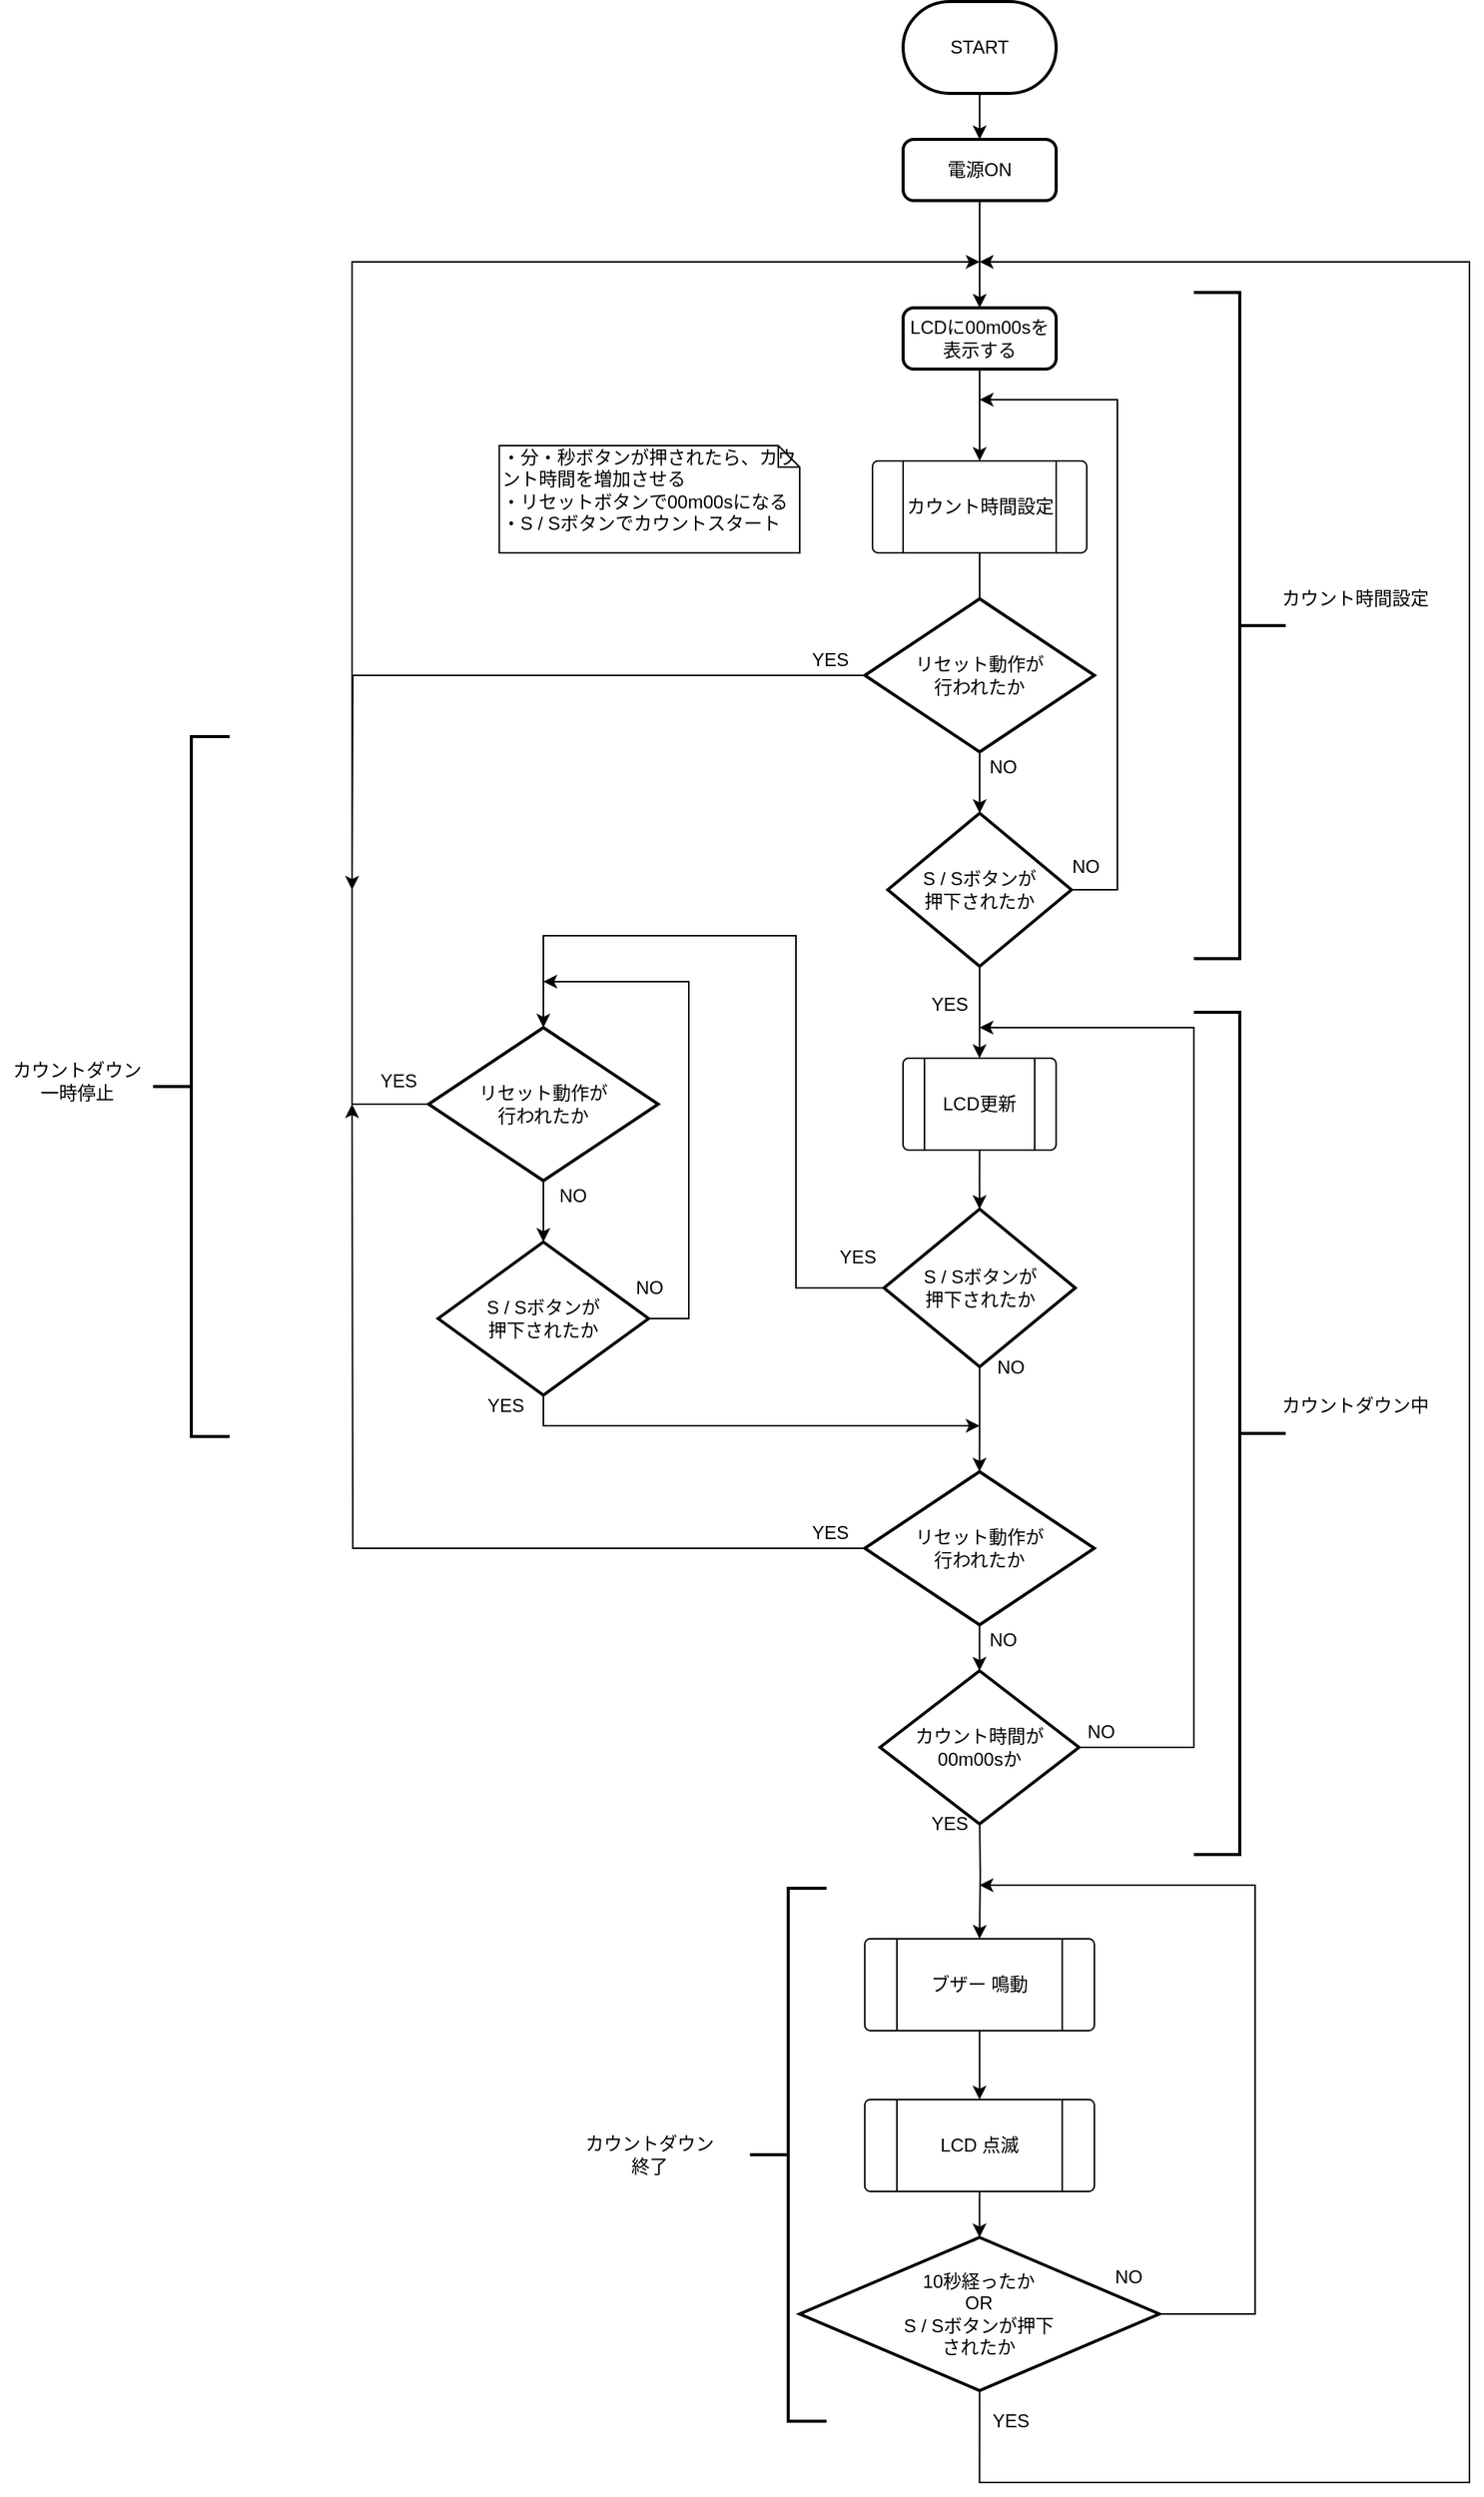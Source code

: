 <mxfile version="13.2.4" type="device" pages="6"><diagram id="C5RBs43oDa-KdzZeNtuy" name="Page-1"><mxGraphModel dx="1892" dy="506" grid="1" gridSize="10" guides="1" tooltips="1" connect="1" arrows="1" fold="1" page="1" pageScale="1" pageWidth="827" pageHeight="1169" math="0" shadow="0"><root><mxCell id="WIyWlLk6GJQsqaUBKTNV-0"/><mxCell id="WIyWlLk6GJQsqaUBKTNV-1" parent="WIyWlLk6GJQsqaUBKTNV-0"/><mxCell id="VSrGxt-i5XB2KF-R_Wog-5" value="" style="edgeStyle=orthogonalEdgeStyle;rounded=0;orthogonalLoop=1;jettySize=auto;html=1;entryX=0.5;entryY=0;entryDx=0;entryDy=0;" edge="1" parent="WIyWlLk6GJQsqaUBKTNV-1" source="5lAanBKq071DuNIdyCsa-12" target="5lAanBKq071DuNIdyCsa-40"><mxGeometry relative="1" as="geometry"><mxPoint x="360" y="160" as="targetPoint"/></mxGeometry></mxCell><mxCell id="5lAanBKq071DuNIdyCsa-12" value="START" style="strokeWidth=2;html=1;shape=mxgraph.flowchart.terminator;whiteSpace=wrap;" parent="WIyWlLk6GJQsqaUBKTNV-1" vertex="1"><mxGeometry x="310" y="20" width="100" height="60" as="geometry"/></mxCell><mxCell id="5lAanBKq071DuNIdyCsa-47" value="" style="edgeStyle=orthogonalEdgeStyle;rounded=0;orthogonalLoop=1;jettySize=auto;html=1;" parent="WIyWlLk6GJQsqaUBKTNV-1" source="5lAanBKq071DuNIdyCsa-40" target="5lAanBKq071DuNIdyCsa-41" edge="1"><mxGeometry relative="1" as="geometry"/></mxCell><mxCell id="5lAanBKq071DuNIdyCsa-40" value="電源ON" style="rounded=1;whiteSpace=wrap;html=1;absoluteArcSize=1;arcSize=14;strokeWidth=2;" parent="WIyWlLk6GJQsqaUBKTNV-1" vertex="1"><mxGeometry x="310" y="110" width="100" height="40" as="geometry"/></mxCell><mxCell id="5lAanBKq071DuNIdyCsa-48" value="" style="edgeStyle=orthogonalEdgeStyle;rounded=0;orthogonalLoop=1;jettySize=auto;html=1;" parent="WIyWlLk6GJQsqaUBKTNV-1" source="5lAanBKq071DuNIdyCsa-41" target="5lAanBKq071DuNIdyCsa-43" edge="1"><mxGeometry relative="1" as="geometry"/></mxCell><mxCell id="5lAanBKq071DuNIdyCsa-41" value="LCDに00m00sを&lt;br&gt;表示する" style="rounded=1;whiteSpace=wrap;html=1;absoluteArcSize=1;arcSize=14;strokeWidth=2;" parent="WIyWlLk6GJQsqaUBKTNV-1" vertex="1"><mxGeometry x="310" y="220" width="100" height="40" as="geometry"/></mxCell><mxCell id="5lAanBKq071DuNIdyCsa-49" value="" style="edgeStyle=orthogonalEdgeStyle;rounded=0;orthogonalLoop=1;jettySize=auto;html=1;" parent="WIyWlLk6GJQsqaUBKTNV-1" source="5lAanBKq071DuNIdyCsa-43" target="5lAanBKq071DuNIdyCsa-44" edge="1"><mxGeometry relative="1" as="geometry"/></mxCell><mxCell id="5lAanBKq071DuNIdyCsa-43" value="&lt;span&gt;カウント時間設定&lt;/span&gt;" style="verticalLabelPosition=middle;verticalAlign=middle;html=1;shape=process;whiteSpace=wrap;rounded=1;size=0.14;arcSize=6;labelPosition=center;align=center;" parent="WIyWlLk6GJQsqaUBKTNV-1" vertex="1"><mxGeometry x="290" y="320" width="140" height="60" as="geometry"/></mxCell><mxCell id="5lAanBKq071DuNIdyCsa-46" style="edgeStyle=orthogonalEdgeStyle;rounded=0;orthogonalLoop=1;jettySize=auto;html=1;exitX=1;exitY=0.5;exitDx=0;exitDy=0;exitPerimeter=0;" parent="WIyWlLk6GJQsqaUBKTNV-1" source="5lAanBKq071DuNIdyCsa-44" edge="1"><mxGeometry relative="1" as="geometry"><mxPoint x="480" y="430" as="sourcePoint"/><mxPoint x="360" y="280" as="targetPoint"/><Array as="points"><mxPoint x="450" y="600"/><mxPoint x="450" y="280"/></Array></mxGeometry></mxCell><mxCell id="VSrGxt-i5XB2KF-R_Wog-12" value="" style="edgeStyle=orthogonalEdgeStyle;rounded=0;orthogonalLoop=1;jettySize=auto;html=1;" edge="1" parent="WIyWlLk6GJQsqaUBKTNV-1" source="5lAanBKq071DuNIdyCsa-44" target="GB5fm-4_cje9bq0xVY4c-0"><mxGeometry relative="1" as="geometry"/></mxCell><mxCell id="5lAanBKq071DuNIdyCsa-44" value="S / Sボタンが&lt;br&gt;押下されたか" style="strokeWidth=2;html=1;shape=mxgraph.flowchart.decision;whiteSpace=wrap;" parent="WIyWlLk6GJQsqaUBKTNV-1" vertex="1"><mxGeometry x="300" y="550" width="120" height="100" as="geometry"/></mxCell><mxCell id="5lAanBKq071DuNIdyCsa-60" value="" style="edgeStyle=orthogonalEdgeStyle;rounded=0;orthogonalLoop=1;jettySize=auto;html=1;entryX=0.5;entryY=0;entryDx=0;entryDy=0;" parent="WIyWlLk6GJQsqaUBKTNV-1" target="5lAanBKq071DuNIdyCsa-62" edge="1"><mxGeometry relative="1" as="geometry"><mxPoint x="359.94" y="1280" as="targetPoint"/><mxPoint x="359.94" y="1200" as="sourcePoint"/></mxGeometry></mxCell><mxCell id="5lAanBKq071DuNIdyCsa-67" style="edgeStyle=orthogonalEdgeStyle;rounded=0;orthogonalLoop=1;jettySize=auto;html=1;exitX=1;exitY=0.5;exitDx=0;exitDy=0;exitPerimeter=0;" parent="WIyWlLk6GJQsqaUBKTNV-1" source="5lAanBKq071DuNIdyCsa-51" edge="1"><mxGeometry relative="1" as="geometry"><mxPoint x="359.94" y="690" as="targetPoint"/><Array as="points"><mxPoint x="499.94" y="1160"/><mxPoint x="499.94" y="690"/></Array></mxGeometry></mxCell><mxCell id="5lAanBKq071DuNIdyCsa-51" value="カウント時間が&lt;br&gt;00m00sか" style="strokeWidth=2;html=1;shape=mxgraph.flowchart.decision;whiteSpace=wrap;" parent="WIyWlLk6GJQsqaUBKTNV-1" vertex="1"><mxGeometry x="294.94" y="1110" width="130" height="100" as="geometry"/></mxCell><mxCell id="5lAanBKq071DuNIdyCsa-53" value="" style="strokeWidth=2;html=1;shape=mxgraph.flowchart.annotation_2;align=left;labelPosition=right;pointerEvents=1;rotation=-180;" parent="WIyWlLk6GJQsqaUBKTNV-1" vertex="1"><mxGeometry x="499.94" y="680" width="60" height="550" as="geometry"/></mxCell><mxCell id="5lAanBKq071DuNIdyCsa-54" value="カウントダウン中" style="text;html=1;align=center;verticalAlign=middle;resizable=0;points=[];autosize=1;" parent="WIyWlLk6GJQsqaUBKTNV-1" vertex="1"><mxGeometry x="550" y="927" width="110" height="20" as="geometry"/></mxCell><mxCell id="5lAanBKq071DuNIdyCsa-72" value="" style="edgeStyle=orthogonalEdgeStyle;rounded=0;orthogonalLoop=1;jettySize=auto;html=1;exitX=0.5;exitY=1;exitDx=0;exitDy=0;" parent="WIyWlLk6GJQsqaUBKTNV-1" source="GB5fm-4_cje9bq0xVY4c-0" target="5lAanBKq071DuNIdyCsa-70" edge="1"><mxGeometry relative="1" as="geometry"><mxPoint x="359.94" y="875.0" as="sourcePoint"/></mxGeometry></mxCell><mxCell id="5lAanBKq071DuNIdyCsa-63" style="edgeStyle=orthogonalEdgeStyle;rounded=0;orthogonalLoop=1;jettySize=auto;html=1;exitX=0.5;exitY=1;exitDx=0;exitDy=0;exitPerimeter=0;" parent="WIyWlLk6GJQsqaUBKTNV-1" source="5lAanBKq071DuNIdyCsa-101" edge="1"><mxGeometry relative="1" as="geometry"><mxPoint x="360" y="190" as="targetPoint"/><Array as="points"><mxPoint x="360" y="1640"/><mxPoint x="680" y="1640"/><mxPoint x="680" y="190"/><mxPoint x="360" y="190"/></Array></mxGeometry></mxCell><mxCell id="5lAanBKq071DuNIdyCsa-100" value="" style="edgeStyle=orthogonalEdgeStyle;rounded=0;orthogonalLoop=1;jettySize=auto;html=1;" parent="WIyWlLk6GJQsqaUBKTNV-1" source="5lAanBKq071DuNIdyCsa-62" target="5lAanBKq071DuNIdyCsa-99" edge="1"><mxGeometry relative="1" as="geometry"/></mxCell><mxCell id="5lAanBKq071DuNIdyCsa-62" value="ブザー 鳴動" style="verticalLabelPosition=middle;verticalAlign=middle;html=1;shape=process;whiteSpace=wrap;rounded=1;size=0.14;arcSize=6;labelPosition=center;align=center;" parent="WIyWlLk6GJQsqaUBKTNV-1" vertex="1"><mxGeometry x="284.94" y="1285" width="150" height="60" as="geometry"/></mxCell><mxCell id="5lAanBKq071DuNIdyCsa-68" value="YES" style="text;html=1;align=center;verticalAlign=middle;resizable=0;points=[];autosize=1;" parent="WIyWlLk6GJQsqaUBKTNV-1" vertex="1"><mxGeometry x="319.94" y="1200" width="40" height="20" as="geometry"/></mxCell><mxCell id="5lAanBKq071DuNIdyCsa-69" value="NO" style="text;html=1;align=center;verticalAlign=middle;resizable=0;points=[];autosize=1;" parent="WIyWlLk6GJQsqaUBKTNV-1" vertex="1"><mxGeometry x="423.94" y="1140" width="30" height="20" as="geometry"/></mxCell><mxCell id="5lAanBKq071DuNIdyCsa-95" value="" style="edgeStyle=orthogonalEdgeStyle;rounded=0;orthogonalLoop=1;jettySize=auto;html=1;" parent="WIyWlLk6GJQsqaUBKTNV-1" source="5lAanBKq071DuNIdyCsa-70" target="5lAanBKq071DuNIdyCsa-93" edge="1"><mxGeometry relative="1" as="geometry"/></mxCell><mxCell id="5lAanBKq071DuNIdyCsa-70" value="S / Sボタンが&lt;br&gt;押下されたか" style="strokeWidth=2;html=1;shape=mxgraph.flowchart.decision;whiteSpace=wrap;" parent="WIyWlLk6GJQsqaUBKTNV-1" vertex="1"><mxGeometry x="297.53" y="808.5" width="124.94" height="103" as="geometry"/></mxCell><mxCell id="5lAanBKq071DuNIdyCsa-73" value="NO" style="text;html=1;align=center;verticalAlign=middle;resizable=0;points=[];autosize=1;" parent="WIyWlLk6GJQsqaUBKTNV-1" vertex="1"><mxGeometry x="364.94" y="902" width="30" height="20" as="geometry"/></mxCell><mxCell id="5lAanBKq071DuNIdyCsa-78" style="edgeStyle=orthogonalEdgeStyle;rounded=0;orthogonalLoop=1;jettySize=auto;html=1;exitX=0;exitY=0.5;exitDx=0;exitDy=0;exitPerimeter=0;" parent="WIyWlLk6GJQsqaUBKTNV-1" source="5lAanBKq071DuNIdyCsa-76" edge="1"><mxGeometry relative="1" as="geometry"><mxPoint x="360" y="190" as="targetPoint"/><Array as="points"><mxPoint x="-50" y="740"/><mxPoint x="-50" y="190"/><mxPoint x="360" y="190"/></Array></mxGeometry></mxCell><mxCell id="5lAanBKq071DuNIdyCsa-77" value="YES" style="text;html=1;align=center;verticalAlign=middle;resizable=0;points=[];autosize=1;" parent="WIyWlLk6GJQsqaUBKTNV-1" vertex="1"><mxGeometry x="-40" y="715" width="40" height="20" as="geometry"/></mxCell><mxCell id="5lAanBKq071DuNIdyCsa-79" value="YES" style="text;html=1;align=center;verticalAlign=middle;resizable=0;points=[];autosize=1;" parent="WIyWlLk6GJQsqaUBKTNV-1" vertex="1"><mxGeometry x="259.94" y="830" width="40" height="20" as="geometry"/></mxCell><mxCell id="GB5fm-4_cje9bq0xVY4c-2" value="" style="edgeStyle=orthogonalEdgeStyle;rounded=0;orthogonalLoop=1;jettySize=auto;html=1;entryX=0.5;entryY=0;entryDx=0;entryDy=0;entryPerimeter=0;" parent="WIyWlLk6GJQsqaUBKTNV-1" source="5lAanBKq071DuNIdyCsa-76" target="5lAanBKq071DuNIdyCsa-82" edge="1"><mxGeometry relative="1" as="geometry"><mxPoint x="75" y="722" as="targetPoint"/></mxGeometry></mxCell><mxCell id="5lAanBKq071DuNIdyCsa-76" value="リセット動作が&lt;br&gt;行われたか" style="strokeWidth=2;html=1;shape=mxgraph.flowchart.decision;whiteSpace=wrap;" parent="WIyWlLk6GJQsqaUBKTNV-1" vertex="1"><mxGeometry y="690" width="150" height="100" as="geometry"/></mxCell><mxCell id="5lAanBKq071DuNIdyCsa-80" style="edgeStyle=orthogonalEdgeStyle;rounded=0;orthogonalLoop=1;jettySize=auto;html=1;entryX=0.5;entryY=0;entryDx=0;entryDy=0;exitX=0;exitY=0.5;exitDx=0;exitDy=0;exitPerimeter=0;" parent="WIyWlLk6GJQsqaUBKTNV-1" target="5lAanBKq071DuNIdyCsa-76" edge="1" source="5lAanBKq071DuNIdyCsa-70"><mxGeometry relative="1" as="geometry"><mxPoint x="150" y="860.0" as="targetPoint"/><mxPoint x="280" y="859" as="sourcePoint"/><Array as="points"><mxPoint x="240" y="860"/><mxPoint x="240" y="630"/><mxPoint x="75" y="630"/></Array></mxGeometry></mxCell><mxCell id="5lAanBKq071DuNIdyCsa-84" style="edgeStyle=orthogonalEdgeStyle;rounded=0;orthogonalLoop=1;jettySize=auto;html=1;" parent="WIyWlLk6GJQsqaUBKTNV-1" source="5lAanBKq071DuNIdyCsa-82" edge="1"><mxGeometry relative="1" as="geometry"><mxPoint x="75" y="660" as="targetPoint"/><Array as="points"><mxPoint x="170" y="880"/><mxPoint x="170" y="660"/><mxPoint x="75" y="660"/></Array></mxGeometry></mxCell><mxCell id="5lAanBKq071DuNIdyCsa-86" style="edgeStyle=orthogonalEdgeStyle;rounded=0;orthogonalLoop=1;jettySize=auto;html=1;exitX=0.5;exitY=1;exitDx=0;exitDy=0;exitPerimeter=0;" parent="WIyWlLk6GJQsqaUBKTNV-1" source="5lAanBKq071DuNIdyCsa-82" edge="1"><mxGeometry relative="1" as="geometry"><mxPoint x="360" y="950" as="targetPoint"/><Array as="points"><mxPoint x="75" y="950"/><mxPoint x="360" y="950"/></Array><mxPoint x="75" y="890" as="sourcePoint"/></mxGeometry></mxCell><mxCell id="5lAanBKq071DuNIdyCsa-82" value="S / Sボタンが&lt;br&gt;押下されたか" style="strokeWidth=2;html=1;shape=mxgraph.flowchart.decision;whiteSpace=wrap;" parent="WIyWlLk6GJQsqaUBKTNV-1" vertex="1"><mxGeometry x="6.25" y="830" width="137.5" height="100" as="geometry"/></mxCell><mxCell id="5lAanBKq071DuNIdyCsa-85" value="NO" style="text;html=1;align=center;verticalAlign=middle;resizable=0;points=[];autosize=1;" parent="WIyWlLk6GJQsqaUBKTNV-1" vertex="1"><mxGeometry x="128.69" y="850" width="30" height="20" as="geometry"/></mxCell><mxCell id="5lAanBKq071DuNIdyCsa-87" value="YES" style="text;html=1;align=center;verticalAlign=middle;resizable=0;points=[];autosize=1;" parent="WIyWlLk6GJQsqaUBKTNV-1" vertex="1"><mxGeometry x="30" y="927" width="40" height="20" as="geometry"/></mxCell><mxCell id="5lAanBKq071DuNIdyCsa-88" value="NO" style="text;html=1;align=center;verticalAlign=middle;resizable=0;points=[];autosize=1;" parent="WIyWlLk6GJQsqaUBKTNV-1" vertex="1"><mxGeometry x="78.75" y="790" width="30" height="20" as="geometry"/></mxCell><mxCell id="5lAanBKq071DuNIdyCsa-89" value="" style="strokeWidth=2;html=1;shape=mxgraph.flowchart.annotation_2;align=left;labelPosition=right;pointerEvents=1;" parent="WIyWlLk6GJQsqaUBKTNV-1" vertex="1"><mxGeometry x="-180" y="500" width="50" height="457" as="geometry"/></mxCell><mxCell id="5lAanBKq071DuNIdyCsa-90" value="カウントダウン&lt;br&gt;一時停止" style="text;html=1;align=center;verticalAlign=middle;resizable=0;points=[];autosize=1;" parent="WIyWlLk6GJQsqaUBKTNV-1" vertex="1"><mxGeometry x="-280" y="710" width="100" height="30" as="geometry"/></mxCell><mxCell id="5lAanBKq071DuNIdyCsa-91" value="" style="strokeWidth=2;html=1;shape=mxgraph.flowchart.annotation_2;align=left;labelPosition=right;pointerEvents=1;" parent="WIyWlLk6GJQsqaUBKTNV-1" vertex="1"><mxGeometry x="209.94" y="1252" width="50" height="348" as="geometry"/></mxCell><mxCell id="5lAanBKq071DuNIdyCsa-92" value="カウントダウン&lt;br&gt;終了" style="text;html=1;align=center;verticalAlign=middle;resizable=0;points=[];autosize=1;" parent="WIyWlLk6GJQsqaUBKTNV-1" vertex="1"><mxGeometry x="93.69" y="1411" width="100" height="30" as="geometry"/></mxCell><mxCell id="5lAanBKq071DuNIdyCsa-94" value="" style="edgeStyle=orthogonalEdgeStyle;rounded=0;orthogonalLoop=1;jettySize=auto;html=1;" parent="WIyWlLk6GJQsqaUBKTNV-1" source="5lAanBKq071DuNIdyCsa-93" target="5lAanBKq071DuNIdyCsa-51" edge="1"><mxGeometry relative="1" as="geometry"/></mxCell><mxCell id="5lAanBKq071DuNIdyCsa-97" style="edgeStyle=orthogonalEdgeStyle;rounded=0;orthogonalLoop=1;jettySize=auto;html=1;exitX=0;exitY=0.5;exitDx=0;exitDy=0;exitPerimeter=0;" parent="WIyWlLk6GJQsqaUBKTNV-1" source="5lAanBKq071DuNIdyCsa-93" edge="1"><mxGeometry relative="1" as="geometry"><mxPoint x="-50" y="740" as="targetPoint"/><mxPoint x="280" y="1030" as="sourcePoint"/></mxGeometry></mxCell><mxCell id="5lAanBKq071DuNIdyCsa-93" value="リセット動作が&lt;br&gt;行われたか" style="strokeWidth=2;html=1;shape=mxgraph.flowchart.decision;whiteSpace=wrap;" parent="WIyWlLk6GJQsqaUBKTNV-1" vertex="1"><mxGeometry x="284.94" y="980" width="150" height="100" as="geometry"/></mxCell><mxCell id="5lAanBKq071DuNIdyCsa-96" value="YES" style="text;html=1;align=center;verticalAlign=middle;resizable=0;points=[];autosize=1;" parent="WIyWlLk6GJQsqaUBKTNV-1" vertex="1"><mxGeometry x="242.44" y="1010" width="40" height="20" as="geometry"/></mxCell><mxCell id="5lAanBKq071DuNIdyCsa-98" value="NO" style="text;html=1;align=center;verticalAlign=middle;resizable=0;points=[];autosize=1;" parent="WIyWlLk6GJQsqaUBKTNV-1" vertex="1"><mxGeometry x="359.94" y="1080" width="30" height="20" as="geometry"/></mxCell><mxCell id="5lAanBKq071DuNIdyCsa-102" value="" style="edgeStyle=orthogonalEdgeStyle;rounded=0;orthogonalLoop=1;jettySize=auto;html=1;" parent="WIyWlLk6GJQsqaUBKTNV-1" source="5lAanBKq071DuNIdyCsa-99" target="5lAanBKq071DuNIdyCsa-101" edge="1"><mxGeometry relative="1" as="geometry"/></mxCell><mxCell id="5lAanBKq071DuNIdyCsa-99" value="LCD 点滅" style="verticalLabelPosition=middle;verticalAlign=middle;html=1;shape=process;whiteSpace=wrap;rounded=1;size=0.14;arcSize=6;labelPosition=center;align=center;" parent="WIyWlLk6GJQsqaUBKTNV-1" vertex="1"><mxGeometry x="284.94" y="1390" width="150" height="60" as="geometry"/></mxCell><mxCell id="5lAanBKq071DuNIdyCsa-104" style="edgeStyle=orthogonalEdgeStyle;rounded=0;orthogonalLoop=1;jettySize=auto;html=1;exitX=1;exitY=0.5;exitDx=0;exitDy=0;exitPerimeter=0;" parent="WIyWlLk6GJQsqaUBKTNV-1" source="5lAanBKq071DuNIdyCsa-101" edge="1"><mxGeometry relative="1" as="geometry"><mxPoint x="359.94" y="1250" as="targetPoint"/><Array as="points"><mxPoint x="539.94" y="1530"/><mxPoint x="539.94" y="1250"/></Array></mxGeometry></mxCell><mxCell id="5lAanBKq071DuNIdyCsa-101" value="10秒経ったか&lt;br&gt;OR&lt;br&gt;S / Sボタンが押下&lt;br&gt;されたか" style="strokeWidth=2;html=1;shape=mxgraph.flowchart.decision;whiteSpace=wrap;" parent="WIyWlLk6GJQsqaUBKTNV-1" vertex="1"><mxGeometry x="242.44" y="1480" width="235" height="100" as="geometry"/></mxCell><mxCell id="5lAanBKq071DuNIdyCsa-105" value="NO" style="text;html=1;align=center;verticalAlign=middle;resizable=0;points=[];autosize=1;" parent="5lAanBKq071DuNIdyCsa-101" vertex="1"><mxGeometry x="200" y="16" width="30" height="20" as="geometry"/></mxCell><mxCell id="5lAanBKq071DuNIdyCsa-103" value="YES" style="text;html=1;align=center;verticalAlign=middle;resizable=0;points=[];autosize=1;" parent="WIyWlLk6GJQsqaUBKTNV-1" vertex="1"><mxGeometry x="359.94" y="1590" width="40" height="20" as="geometry"/></mxCell><mxCell id="GB5fm-4_cje9bq0xVY4c-0" value="LCD更新" style="verticalLabelPosition=middle;verticalAlign=middle;html=1;shape=process;whiteSpace=wrap;rounded=1;size=0.14;arcSize=6;labelPosition=center;align=center;" parent="WIyWlLk6GJQsqaUBKTNV-1" vertex="1"><mxGeometry x="309.94" y="710" width="100" height="60" as="geometry"/></mxCell><mxCell id="ta3ultXYTzu6lGsY-NxO-0" value="YES" style="text;html=1;align=center;verticalAlign=middle;resizable=0;points=[];autosize=1;" parent="WIyWlLk6GJQsqaUBKTNV-1" vertex="1"><mxGeometry x="242.44" y="440" width="40" height="20" as="geometry"/></mxCell><mxCell id="ta3ultXYTzu6lGsY-NxO-1" value="NO" style="text;html=1;align=center;verticalAlign=middle;resizable=0;points=[];autosize=1;" parent="WIyWlLk6GJQsqaUBKTNV-1" vertex="1"><mxGeometry x="359.94" y="510" width="30" height="20" as="geometry"/></mxCell><mxCell id="VSrGxt-i5XB2KF-R_Wog-0" value="・分・秒ボタンが押されたら、カウント時間を増加させる&lt;br&gt;・リセットボタンで00m00sになる&lt;br&gt;・S / Sボタンでカウントスタート" style="shape=note;whiteSpace=wrap;html=1;size=14;verticalAlign=top;align=left;spacingTop=-6;" vertex="1" parent="WIyWlLk6GJQsqaUBKTNV-1"><mxGeometry x="46.19" y="310" width="196.25" height="70" as="geometry"/></mxCell><mxCell id="VSrGxt-i5XB2KF-R_Wog-9" style="edgeStyle=orthogonalEdgeStyle;rounded=0;orthogonalLoop=1;jettySize=auto;html=1;" edge="1" parent="WIyWlLk6GJQsqaUBKTNV-1" source="VSrGxt-i5XB2KF-R_Wog-2"><mxGeometry relative="1" as="geometry"><mxPoint x="-50" y="600.0" as="targetPoint"/></mxGeometry></mxCell><mxCell id="VSrGxt-i5XB2KF-R_Wog-2" value="リセット動作が&lt;br&gt;行われたか" style="strokeWidth=2;html=1;shape=mxgraph.flowchart.decision;whiteSpace=wrap;" vertex="1" parent="WIyWlLk6GJQsqaUBKTNV-1"><mxGeometry x="285" y="410" width="150" height="100" as="geometry"/></mxCell><mxCell id="VSrGxt-i5XB2KF-R_Wog-7" value="NO" style="text;html=1;align=center;verticalAlign=middle;resizable=0;points=[];autosize=1;" vertex="1" parent="WIyWlLk6GJQsqaUBKTNV-1"><mxGeometry x="414" y="575" width="30" height="20" as="geometry"/></mxCell><mxCell id="VSrGxt-i5XB2KF-R_Wog-8" value="YES" style="text;html=1;align=center;verticalAlign=middle;resizable=0;points=[];autosize=1;" vertex="1" parent="WIyWlLk6GJQsqaUBKTNV-1"><mxGeometry x="319.94" y="665" width="40" height="20" as="geometry"/></mxCell><mxCell id="VSrGxt-i5XB2KF-R_Wog-15" value="" style="strokeWidth=2;html=1;shape=mxgraph.flowchart.annotation_2;align=left;labelPosition=right;pointerEvents=1;rotation=-180;" vertex="1" parent="WIyWlLk6GJQsqaUBKTNV-1"><mxGeometry x="499.94" y="210" width="60" height="435" as="geometry"/></mxCell><mxCell id="VSrGxt-i5XB2KF-R_Wog-16" value="カウント時間設定" style="text;html=1;align=center;verticalAlign=middle;resizable=0;points=[];autosize=1;" vertex="1" parent="WIyWlLk6GJQsqaUBKTNV-1"><mxGeometry x="550" y="400" width="110" height="20" as="geometry"/></mxCell></root></mxGraphModel></diagram><diagram id="S8vPifRukNZuZthcmWDE" name="タイマ割込み"><mxGraphModel dx="1278" dy="607" grid="1" gridSize="10" guides="1" tooltips="1" connect="1" arrows="1" fold="1" page="1" pageScale="1" pageWidth="827" pageHeight="1169" math="0" shadow="0"><root><mxCell id="e2pZ5XXEC7_y0YiX79Or-0"/><mxCell id="e2pZ5XXEC7_y0YiX79Or-1" parent="e2pZ5XXEC7_y0YiX79Or-0"/><mxCell id="e2pZ5XXEC7_y0YiX79Or-6" value="" style="edgeStyle=orthogonalEdgeStyle;rounded=0;orthogonalLoop=1;jettySize=auto;html=1;entryX=0.5;entryY=0;entryDx=0;entryDy=0;entryPerimeter=0;" parent="e2pZ5XXEC7_y0YiX79Or-1" source="e2pZ5XXEC7_y0YiX79Or-2" target="e2pZ5XXEC7_y0YiX79Or-4" edge="1"><mxGeometry relative="1" as="geometry"><mxPoint x="390" y="170" as="targetPoint"/></mxGeometry></mxCell><mxCell id="e2pZ5XXEC7_y0YiX79Or-2" value="タイマ割込み" style="strokeWidth=2;html=1;shape=mxgraph.flowchart.terminator;whiteSpace=wrap;" parent="e2pZ5XXEC7_y0YiX79Or-1" vertex="1"><mxGeometry x="340" y="60" width="100" height="40" as="geometry"/></mxCell><mxCell id="e2pZ5XXEC7_y0YiX79Or-9" value="" style="edgeStyle=orthogonalEdgeStyle;rounded=0;orthogonalLoop=1;jettySize=auto;html=1;" parent="e2pZ5XXEC7_y0YiX79Or-1" source="e2pZ5XXEC7_y0YiX79Or-4" target="e2pZ5XXEC7_y0YiX79Or-8" edge="1"><mxGeometry relative="1" as="geometry"/></mxCell><mxCell id="e2pZ5XXEC7_y0YiX79Or-4" value="カウントを&lt;br&gt;1増加させる" style="strokeWidth=2;html=1;shape=mxgraph.flowchart.terminator;whiteSpace=wrap;" parent="e2pZ5XXEC7_y0YiX79Or-1" vertex="1"><mxGeometry x="340" y="150" width="100" height="50" as="geometry"/></mxCell><mxCell id="e2pZ5XXEC7_y0YiX79Or-8" value="END" style="strokeWidth=2;html=1;shape=mxgraph.flowchart.terminator;whiteSpace=wrap;" parent="e2pZ5XXEC7_y0YiX79Or-1" vertex="1"><mxGeometry x="340" y="240" width="100" height="60" as="geometry"/></mxCell></root></mxGraphModel></diagram><diagram id="cDsWSIaQgauYo-O88eT5" name="カウント時間設定"><mxGraphModel dx="1826" dy="867" grid="1" gridSize="10" guides="1" tooltips="1" connect="1" arrows="1" fold="1" page="1" pageScale="1" pageWidth="827" pageHeight="1169" math="0" shadow="0"><root><mxCell id="G7dOKKh25_MZbCcrWpyw-0"/><mxCell id="G7dOKKh25_MZbCcrWpyw-1" parent="G7dOKKh25_MZbCcrWpyw-0"/><mxCell id="YCsieXRak2XcZomdGNn9-15" value="" style="edgeStyle=orthogonalEdgeStyle;rounded=0;orthogonalLoop=1;jettySize=auto;html=1;entryX=0.5;entryY=0;entryDx=0;entryDy=0;" parent="G7dOKKh25_MZbCcrWpyw-1" source="G7dOKKh25_MZbCcrWpyw-2" target="bIc-pbq3Ry-sY6sonHrz-14" edge="1"><mxGeometry relative="1" as="geometry"><mxPoint x="391" y="15" as="targetPoint"/></mxGeometry></mxCell><mxCell id="G7dOKKh25_MZbCcrWpyw-2" value="カウント時間設定" style="strokeWidth=2;html=1;shape=mxgraph.flowchart.terminator;whiteSpace=wrap;" parent="G7dOKKh25_MZbCcrWpyw-1" vertex="1"><mxGeometry x="341" y="60" width="100" height="40" as="geometry"/></mxCell><mxCell id="YCsieXRak2XcZomdGNn9-28" value="ボタンの状態&lt;br&gt;・押された状態 → 押して離した時&lt;br&gt;・押し続けている状態 → 押したあと、まだ離していない時" style="shape=note;whiteSpace=wrap;html=1;size=14;verticalAlign=top;align=left;spacingTop=-6;" parent="G7dOKKh25_MZbCcrWpyw-1" vertex="1"><mxGeometry x="600" y="80" width="190" height="70" as="geometry"/></mxCell><mxCell id="bIc-pbq3Ry-sY6sonHrz-4" style="edgeStyle=orthogonalEdgeStyle;rounded=0;orthogonalLoop=1;jettySize=auto;html=1;" parent="G7dOKKh25_MZbCcrWpyw-1" source="bIc-pbq3Ry-sY6sonHrz-1" target="bIc-pbq3Ry-sY6sonHrz-5" edge="1"><mxGeometry relative="1" as="geometry"><mxPoint x="511" y="620" as="targetPoint"/></mxGeometry></mxCell><mxCell id="bIc-pbq3Ry-sY6sonHrz-8" value="" style="edgeStyle=orthogonalEdgeStyle;rounded=0;orthogonalLoop=1;jettySize=auto;html=1;" parent="G7dOKKh25_MZbCcrWpyw-1" source="bIc-pbq3Ry-sY6sonHrz-1" target="bIc-pbq3Ry-sY6sonHrz-7" edge="1"><mxGeometry relative="1" as="geometry"/></mxCell><mxCell id="bIc-pbq3Ry-sY6sonHrz-1" value="分ボタンは&lt;br&gt;長押しか" style="strokeWidth=2;html=1;shape=mxgraph.flowchart.decision;whiteSpace=wrap;" parent="G7dOKKh25_MZbCcrWpyw-1" vertex="1"><mxGeometry x="326" y="580" width="130" height="100" as="geometry"/></mxCell><mxCell id="PRw-ZUvJCtGYPwpCF5q1-36" style="edgeStyle=orthogonalEdgeStyle;rounded=0;orthogonalLoop=1;jettySize=auto;html=1;" edge="1" parent="G7dOKKh25_MZbCcrWpyw-1" source="bIc-pbq3Ry-sY6sonHrz-5"><mxGeometry relative="1" as="geometry"><mxPoint x="520" y="960" as="targetPoint"/><Array as="points"><mxPoint x="520" y="880"/><mxPoint x="520" y="880"/></Array></mxGeometry></mxCell><mxCell id="bIc-pbq3Ry-sY6sonHrz-5" value="分ボタン&lt;br&gt;短押し&lt;br&gt;処理" style="verticalLabelPosition=middle;verticalAlign=middle;html=1;shape=process;whiteSpace=wrap;rounded=1;size=0.14;arcSize=6;labelPosition=center;align=center;" parent="G7dOKKh25_MZbCcrWpyw-1" vertex="1"><mxGeometry x="471" y="730" width="100" height="60" as="geometry"/></mxCell><mxCell id="bIc-pbq3Ry-sY6sonHrz-6" value="NO" style="text;html=1;align=center;verticalAlign=middle;resizable=0;points=[];autosize=1;" parent="G7dOKKh25_MZbCcrWpyw-1" vertex="1"><mxGeometry x="456" y="604" width="30" height="20" as="geometry"/></mxCell><mxCell id="PRw-ZUvJCtGYPwpCF5q1-35" value="" style="edgeStyle=orthogonalEdgeStyle;rounded=0;orthogonalLoop=1;jettySize=auto;html=1;" edge="1" parent="G7dOKKh25_MZbCcrWpyw-1" source="bIc-pbq3Ry-sY6sonHrz-7"><mxGeometry relative="1" as="geometry"><mxPoint x="391" y="1070" as="targetPoint"/></mxGeometry></mxCell><mxCell id="bIc-pbq3Ry-sY6sonHrz-7" value="分ボタン&lt;br&gt;長押し&lt;br&gt;処理" style="verticalLabelPosition=middle;verticalAlign=middle;html=1;shape=process;whiteSpace=wrap;rounded=1;size=0.14;arcSize=6;labelPosition=center;align=center;" parent="G7dOKKh25_MZbCcrWpyw-1" vertex="1"><mxGeometry x="341" y="730" width="100" height="60" as="geometry"/></mxCell><mxCell id="bIc-pbq3Ry-sY6sonHrz-9" value="YES" style="text;html=1;align=center;verticalAlign=middle;resizable=0;points=[];autosize=1;" parent="G7dOKKh25_MZbCcrWpyw-1" vertex="1"><mxGeometry x="351" y="680" width="40" height="20" as="geometry"/></mxCell><mxCell id="bIc-pbq3Ry-sY6sonHrz-10" value="" style="strokeWidth=2;html=1;shape=mxgraph.flowchart.annotation_2;align=left;labelPosition=right;pointerEvents=1;" parent="G7dOKKh25_MZbCcrWpyw-1" vertex="1"><mxGeometry x="276" y="720" width="50" height="180" as="geometry"/></mxCell><mxCell id="bIc-pbq3Ry-sY6sonHrz-11" value="長押し動作" style="text;html=1;align=center;verticalAlign=middle;resizable=0;points=[];autosize=1;" parent="G7dOKKh25_MZbCcrWpyw-1" vertex="1"><mxGeometry x="200" y="780" width="80" height="20" as="geometry"/></mxCell><mxCell id="bIc-pbq3Ry-sY6sonHrz-12" value="" style="strokeWidth=2;html=1;shape=mxgraph.flowchart.annotation_2;align=left;labelPosition=right;pointerEvents=1;rotation=-180;" parent="G7dOKKh25_MZbCcrWpyw-1" vertex="1"><mxGeometry x="571" y="712" width="50" height="192" as="geometry"/></mxCell><mxCell id="bIc-pbq3Ry-sY6sonHrz-13" value="短押し動作" style="text;html=1;align=center;verticalAlign=middle;resizable=0;points=[];autosize=1;" parent="G7dOKKh25_MZbCcrWpyw-1" vertex="1"><mxGeometry x="621" y="780" width="80" height="20" as="geometry"/></mxCell><mxCell id="PRw-ZUvJCtGYPwpCF5q1-4" value="" style="edgeStyle=orthogonalEdgeStyle;rounded=0;orthogonalLoop=1;jettySize=auto;html=1;entryX=0.5;entryY=0;entryDx=0;entryDy=0;entryPerimeter=0;" edge="1" parent="G7dOKKh25_MZbCcrWpyw-1" source="bIc-pbq3Ry-sY6sonHrz-14" target="PRw-ZUvJCtGYPwpCF5q1-29"><mxGeometry relative="1" as="geometry"/></mxCell><mxCell id="bIc-pbq3Ry-sY6sonHrz-14" value="ボタン状態検知" style="verticalLabelPosition=middle;verticalAlign=middle;html=1;shape=process;whiteSpace=wrap;rounded=1;size=0.14;arcSize=6;labelPosition=center;align=center;" parent="G7dOKKh25_MZbCcrWpyw-1" vertex="1"><mxGeometry x="341" y="140" width="100" height="60" as="geometry"/></mxCell><mxCell id="PRw-ZUvJCtGYPwpCF5q1-5" value="" style="edgeStyle=orthogonalEdgeStyle;rounded=0;orthogonalLoop=1;jettySize=auto;html=1;entryX=0.5;entryY=0;entryDx=0;entryDy=0;entryPerimeter=0;" edge="1" parent="G7dOKKh25_MZbCcrWpyw-1" source="PRw-ZUvJCtGYPwpCF5q1-1" target="bIc-pbq3Ry-sY6sonHrz-1"><mxGeometry relative="1" as="geometry"><mxPoint x="390" y="580" as="targetPoint"/></mxGeometry></mxCell><mxCell id="PRw-ZUvJCtGYPwpCF5q1-28" style="edgeStyle=orthogonalEdgeStyle;rounded=0;orthogonalLoop=1;jettySize=auto;html=1;entryX=0.5;entryY=0;entryDx=0;entryDy=0;entryPerimeter=0;" edge="1" parent="G7dOKKh25_MZbCcrWpyw-1" source="PRw-ZUvJCtGYPwpCF5q1-1" target="PRw-ZUvJCtGYPwpCF5q1-19"><mxGeometry relative="1" as="geometry"/></mxCell><mxCell id="PRw-ZUvJCtGYPwpCF5q1-1" value="どのボタンが&lt;br&gt;押されているか" style="strokeWidth=2;html=1;shape=mxgraph.flowchart.decision;whiteSpace=wrap;" vertex="1" parent="G7dOKKh25_MZbCcrWpyw-1"><mxGeometry x="326" y="400" width="130" height="100" as="geometry"/></mxCell><mxCell id="PRw-ZUvJCtGYPwpCF5q1-2" value="分ボタン" style="text;html=1;align=center;verticalAlign=middle;resizable=0;points=[];autosize=1;" vertex="1" parent="G7dOKKh25_MZbCcrWpyw-1"><mxGeometry x="391" y="500" width="60" height="20" as="geometry"/></mxCell><mxCell id="PRw-ZUvJCtGYPwpCF5q1-3" value="秒ボタン" style="text;html=1;align=center;verticalAlign=middle;resizable=0;points=[];autosize=1;" vertex="1" parent="G7dOKKh25_MZbCcrWpyw-1"><mxGeometry x="456" y="430" width="60" height="20" as="geometry"/></mxCell><mxCell id="PRw-ZUvJCtGYPwpCF5q1-17" style="edgeStyle=orthogonalEdgeStyle;rounded=0;orthogonalLoop=1;jettySize=auto;html=1;" edge="1" parent="G7dOKKh25_MZbCcrWpyw-1" source="PRw-ZUvJCtGYPwpCF5q1-19" target="PRw-ZUvJCtGYPwpCF5q1-20"><mxGeometry relative="1" as="geometry"><mxPoint x="1041" y="620" as="targetPoint"/></mxGeometry></mxCell><mxCell id="PRw-ZUvJCtGYPwpCF5q1-18" value="" style="edgeStyle=orthogonalEdgeStyle;rounded=0;orthogonalLoop=1;jettySize=auto;html=1;" edge="1" parent="G7dOKKh25_MZbCcrWpyw-1" source="PRw-ZUvJCtGYPwpCF5q1-19" target="PRw-ZUvJCtGYPwpCF5q1-22"><mxGeometry relative="1" as="geometry"/></mxCell><mxCell id="PRw-ZUvJCtGYPwpCF5q1-19" value="秒ボタンは&lt;br&gt;長押しか" style="strokeWidth=2;html=1;shape=mxgraph.flowchart.decision;whiteSpace=wrap;" vertex="1" parent="G7dOKKh25_MZbCcrWpyw-1"><mxGeometry x="856" y="580" width="130" height="100" as="geometry"/></mxCell><mxCell id="PRw-ZUvJCtGYPwpCF5q1-38" style="edgeStyle=orthogonalEdgeStyle;rounded=0;orthogonalLoop=1;jettySize=auto;html=1;" edge="1" parent="G7dOKKh25_MZbCcrWpyw-1" source="PRw-ZUvJCtGYPwpCF5q1-20"><mxGeometry relative="1" as="geometry"><mxPoint x="390" y="960" as="targetPoint"/><Array as="points"><mxPoint x="1051" y="960"/><mxPoint x="390" y="960"/></Array></mxGeometry></mxCell><mxCell id="PRw-ZUvJCtGYPwpCF5q1-20" value="秒ボタン&lt;br&gt;短押し&lt;br&gt;処理" style="verticalLabelPosition=middle;verticalAlign=middle;html=1;shape=process;whiteSpace=wrap;rounded=1;size=0.14;arcSize=6;labelPosition=center;align=center;" vertex="1" parent="G7dOKKh25_MZbCcrWpyw-1"><mxGeometry x="1001" y="730" width="100" height="60" as="geometry"/></mxCell><mxCell id="PRw-ZUvJCtGYPwpCF5q1-21" value="NO" style="text;html=1;align=center;verticalAlign=middle;resizable=0;points=[];autosize=1;" vertex="1" parent="G7dOKKh25_MZbCcrWpyw-1"><mxGeometry x="986" y="604" width="30" height="20" as="geometry"/></mxCell><mxCell id="PRw-ZUvJCtGYPwpCF5q1-37" style="edgeStyle=orthogonalEdgeStyle;rounded=0;orthogonalLoop=1;jettySize=auto;html=1;" edge="1" parent="G7dOKKh25_MZbCcrWpyw-1" source="PRw-ZUvJCtGYPwpCF5q1-22"><mxGeometry relative="1" as="geometry"><mxPoint x="921" y="960" as="targetPoint"/></mxGeometry></mxCell><mxCell id="PRw-ZUvJCtGYPwpCF5q1-22" value="秒ボタン&lt;br&gt;長押し&lt;br&gt;処理" style="verticalLabelPosition=middle;verticalAlign=middle;html=1;shape=process;whiteSpace=wrap;rounded=1;size=0.14;arcSize=6;labelPosition=center;align=center;" vertex="1" parent="G7dOKKh25_MZbCcrWpyw-1"><mxGeometry x="871" y="730" width="100" height="60" as="geometry"/></mxCell><mxCell id="PRw-ZUvJCtGYPwpCF5q1-23" value="YES" style="text;html=1;align=center;verticalAlign=middle;resizable=0;points=[];autosize=1;" vertex="1" parent="G7dOKKh25_MZbCcrWpyw-1"><mxGeometry x="881" y="680" width="40" height="20" as="geometry"/></mxCell><mxCell id="PRw-ZUvJCtGYPwpCF5q1-24" value="" style="strokeWidth=2;html=1;shape=mxgraph.flowchart.annotation_2;align=left;labelPosition=right;pointerEvents=1;" vertex="1" parent="G7dOKKh25_MZbCcrWpyw-1"><mxGeometry x="806" y="720" width="50" height="180" as="geometry"/></mxCell><mxCell id="PRw-ZUvJCtGYPwpCF5q1-25" value="長押し動作" style="text;html=1;align=center;verticalAlign=middle;resizable=0;points=[];autosize=1;" vertex="1" parent="G7dOKKh25_MZbCcrWpyw-1"><mxGeometry x="726" y="780" width="80" height="20" as="geometry"/></mxCell><mxCell id="PRw-ZUvJCtGYPwpCF5q1-26" value="" style="strokeWidth=2;html=1;shape=mxgraph.flowchart.annotation_2;align=left;labelPosition=right;pointerEvents=1;rotation=-180;" vertex="1" parent="G7dOKKh25_MZbCcrWpyw-1"><mxGeometry x="1101" y="712" width="50" height="192" as="geometry"/></mxCell><mxCell id="PRw-ZUvJCtGYPwpCF5q1-27" value="短押し動作" style="text;html=1;align=center;verticalAlign=middle;resizable=0;points=[];autosize=1;" vertex="1" parent="G7dOKKh25_MZbCcrWpyw-1"><mxGeometry x="1151" y="780" width="80" height="20" as="geometry"/></mxCell><mxCell id="PRw-ZUvJCtGYPwpCF5q1-32" value="" style="edgeStyle=orthogonalEdgeStyle;rounded=0;orthogonalLoop=1;jettySize=auto;html=1;" edge="1" parent="G7dOKKh25_MZbCcrWpyw-1" source="PRw-ZUvJCtGYPwpCF5q1-29" target="PRw-ZUvJCtGYPwpCF5q1-1"><mxGeometry relative="1" as="geometry"/></mxCell><mxCell id="PRw-ZUvJCtGYPwpCF5q1-40" style="edgeStyle=orthogonalEdgeStyle;rounded=0;orthogonalLoop=1;jettySize=auto;html=1;" edge="1" parent="G7dOKKh25_MZbCcrWpyw-1" source="PRw-ZUvJCtGYPwpCF5q1-29"><mxGeometry relative="1" as="geometry"><mxPoint x="390" y="960" as="targetPoint"/><Array as="points"><mxPoint x="180" y="290"/><mxPoint x="180" y="960"/><mxPoint x="390" y="960"/></Array></mxGeometry></mxCell><mxCell id="PRw-ZUvJCtGYPwpCF5q1-29" value="ボタンが&lt;br&gt;押されているか" style="strokeWidth=2;html=1;shape=mxgraph.flowchart.decision;whiteSpace=wrap;" vertex="1" parent="G7dOKKh25_MZbCcrWpyw-1"><mxGeometry x="326" y="240" width="130" height="100" as="geometry"/></mxCell><mxCell id="PRw-ZUvJCtGYPwpCF5q1-33" value="押されている" style="text;html=1;align=center;verticalAlign=middle;resizable=0;points=[];autosize=1;" vertex="1" parent="G7dOKKh25_MZbCcrWpyw-1"><mxGeometry x="396" y="340" width="90" height="20" as="geometry"/></mxCell><mxCell id="PRw-ZUvJCtGYPwpCF5q1-34" value="押されていない" style="text;html=1;align=center;verticalAlign=middle;resizable=0;points=[];autosize=1;" vertex="1" parent="G7dOKKh25_MZbCcrWpyw-1"><mxGeometry x="230" y="264" width="100" height="20" as="geometry"/></mxCell><mxCell id="PRw-ZUvJCtGYPwpCF5q1-39" value="カウント時間設定" style="strokeWidth=2;html=1;shape=mxgraph.flowchart.terminator;whiteSpace=wrap;" vertex="1" parent="G7dOKKh25_MZbCcrWpyw-1"><mxGeometry x="341" y="1080" width="100" height="40" as="geometry"/></mxCell></root></mxGraphModel></diagram><diagram id="NXtp1y8N4azWCuy1T80a" name="分カウント"><mxGraphModel dx="1278" dy="607" grid="1" gridSize="10" guides="1" tooltips="1" connect="1" arrows="1" fold="1" page="1" pageScale="1" pageWidth="827" pageHeight="1169" math="0" shadow="0"><root><mxCell id="E0SnCLUi6UFPZ502suaw-0"/><mxCell id="E0SnCLUi6UFPZ502suaw-1" parent="E0SnCLUi6UFPZ502suaw-0"/><mxCell id="143QVRT1SCILs3_vlM8n-3" value="" style="edgeStyle=orthogonalEdgeStyle;rounded=0;orthogonalLoop=1;jettySize=auto;html=1;" parent="E0SnCLUi6UFPZ502suaw-1" source="E0SnCLUi6UFPZ502suaw-2" target="143QVRT1SCILs3_vlM8n-1" edge="1"><mxGeometry relative="1" as="geometry"/></mxCell><mxCell id="E0SnCLUi6UFPZ502suaw-2" value="分カウント" style="strokeWidth=2;html=1;shape=mxgraph.flowchart.terminator;whiteSpace=wrap;" parent="E0SnCLUi6UFPZ502suaw-1" vertex="1"><mxGeometry x="364" y="40" width="100" height="60" as="geometry"/></mxCell><mxCell id="143QVRT1SCILs3_vlM8n-4" value="" style="edgeStyle=orthogonalEdgeStyle;rounded=0;orthogonalLoop=1;jettySize=auto;html=1;" parent="E0SnCLUi6UFPZ502suaw-1" source="E0SnCLUi6UFPZ502suaw-3" edge="1"><mxGeometry relative="1" as="geometry"><mxPoint x="414" y="470" as="targetPoint"/></mxGeometry></mxCell><mxCell id="143QVRT1SCILs3_vlM8n-14" style="edgeStyle=orthogonalEdgeStyle;rounded=0;orthogonalLoop=1;jettySize=auto;html=1;" parent="E0SnCLUi6UFPZ502suaw-1" source="E0SnCLUi6UFPZ502suaw-3" edge="1"><mxGeometry relative="1" as="geometry"><mxPoint x="580" y="520" as="targetPoint"/></mxGeometry></mxCell><mxCell id="E0SnCLUi6UFPZ502suaw-3" value="ボタンは&lt;br&gt;長押しか" style="strokeWidth=2;html=1;shape=mxgraph.flowchart.decision;whiteSpace=wrap;" parent="E0SnCLUi6UFPZ502suaw-1" vertex="1"><mxGeometry x="341" y="290" width="146" height="100" as="geometry"/></mxCell><mxCell id="143QVRT1SCILs3_vlM8n-2" value="" style="edgeStyle=orthogonalEdgeStyle;rounded=0;orthogonalLoop=1;jettySize=auto;html=1;" parent="E0SnCLUi6UFPZ502suaw-1" source="143QVRT1SCILs3_vlM8n-1" target="E0SnCLUi6UFPZ502suaw-3" edge="1"><mxGeometry relative="1" as="geometry"/></mxCell><mxCell id="143QVRT1SCILs3_vlM8n-1" value="ボタン状態検知" style="verticalLabelPosition=middle;verticalAlign=middle;html=1;shape=process;whiteSpace=wrap;rounded=1;size=0.14;arcSize=6;labelPosition=center;align=center;" parent="E0SnCLUi6UFPZ502suaw-1" vertex="1"><mxGeometry x="364" y="150" width="100" height="60" as="geometry"/></mxCell><mxCell id="143QVRT1SCILs3_vlM8n-6" value="" style="edgeStyle=orthogonalEdgeStyle;rounded=0;orthogonalLoop=1;jettySize=auto;html=1;entryX=0.5;entryY=0;entryDx=0;entryDy=0;" parent="E0SnCLUi6UFPZ502suaw-1" source="143QVRT1SCILs3_vlM8n-5" target="143QVRT1SCILs3_vlM8n-7" edge="1"><mxGeometry relative="1" as="geometry"><mxPoint x="413.5" y="650" as="targetPoint"/></mxGeometry></mxCell><mxCell id="143QVRT1SCILs3_vlM8n-10" style="edgeStyle=orthogonalEdgeStyle;rounded=0;orthogonalLoop=1;jettySize=auto;html=1;entryX=0.5;entryY=0;entryDx=0;entryDy=0;" parent="E0SnCLUi6UFPZ502suaw-1" source="143QVRT1SCILs3_vlM8n-5" target="143QVRT1SCILs3_vlM8n-9" edge="1"><mxGeometry relative="1" as="geometry"/></mxCell><mxCell id="143QVRT1SCILs3_vlM8n-5" value="長押ししてから&lt;br&gt;10回増加したか" style="strokeWidth=2;html=1;shape=mxgraph.flowchart.decision;whiteSpace=wrap;" parent="E0SnCLUi6UFPZ502suaw-1" vertex="1"><mxGeometry x="344" y="470" width="139" height="100" as="geometry"/></mxCell><mxCell id="143QVRT1SCILs3_vlM8n-16" value="" style="edgeStyle=orthogonalEdgeStyle;rounded=0;orthogonalLoop=1;jettySize=auto;html=1;entryX=0.5;entryY=0;entryDx=0;entryDy=0;entryPerimeter=0;" parent="E0SnCLUi6UFPZ502suaw-1" source="143QVRT1SCILs3_vlM8n-7" target="143QVRT1SCILs3_vlM8n-19" edge="1"><mxGeometry relative="1" as="geometry"><mxPoint x="414" y="820" as="targetPoint"/></mxGeometry></mxCell><mxCell id="143QVRT1SCILs3_vlM8n-7" value="10分増加" style="rounded=1;whiteSpace=wrap;html=1;absoluteArcSize=1;arcSize=14;strokeWidth=2;" parent="E0SnCLUi6UFPZ502suaw-1" vertex="1"><mxGeometry x="363" y="660" width="100" height="80" as="geometry"/></mxCell><mxCell id="143QVRT1SCILs3_vlM8n-17" value="" style="edgeStyle=orthogonalEdgeStyle;rounded=0;orthogonalLoop=1;jettySize=auto;html=1;entryX=0.5;entryY=0;entryDx=0;entryDy=0;" parent="E0SnCLUi6UFPZ502suaw-1" source="143QVRT1SCILs3_vlM8n-9" target="143QVRT1SCILs3_vlM8n-18" edge="1"><mxGeometry relative="1" as="geometry"><mxPoint x="580" y="820" as="targetPoint"/></mxGeometry></mxCell><mxCell id="143QVRT1SCILs3_vlM8n-9" value="1分増加" style="rounded=1;whiteSpace=wrap;html=1;absoluteArcSize=1;arcSize=14;strokeWidth=2;" parent="E0SnCLUi6UFPZ502suaw-1" vertex="1"><mxGeometry x="530" y="660" width="100" height="80" as="geometry"/></mxCell><mxCell id="143QVRT1SCILs3_vlM8n-11" value="YES" style="text;html=1;align=center;verticalAlign=middle;resizable=0;points=[];autosize=1;" parent="E0SnCLUi6UFPZ502suaw-1" vertex="1"><mxGeometry x="423" y="574" width="40" height="20" as="geometry"/></mxCell><mxCell id="143QVRT1SCILs3_vlM8n-12" value="NO" style="text;html=1;align=center;verticalAlign=middle;resizable=0;points=[];autosize=1;" parent="E0SnCLUi6UFPZ502suaw-1" vertex="1"><mxGeometry x="490" y="492" width="30" height="20" as="geometry"/></mxCell><mxCell id="143QVRT1SCILs3_vlM8n-13" value="YES" style="text;html=1;align=center;verticalAlign=middle;resizable=0;points=[];autosize=1;" parent="E0SnCLUi6UFPZ502suaw-1" vertex="1"><mxGeometry x="431" y="404" width="40" height="20" as="geometry"/></mxCell><mxCell id="143QVRT1SCILs3_vlM8n-15" value="NO" style="text;html=1;align=center;verticalAlign=middle;resizable=0;points=[];autosize=1;" parent="E0SnCLUi6UFPZ502suaw-1" vertex="1"><mxGeometry x="496" y="319" width="30" height="20" as="geometry"/></mxCell><mxCell id="143QVRT1SCILs3_vlM8n-20" style="edgeStyle=orthogonalEdgeStyle;rounded=0;orthogonalLoop=1;jettySize=auto;html=1;" parent="E0SnCLUi6UFPZ502suaw-1" source="143QVRT1SCILs3_vlM8n-18" edge="1"><mxGeometry relative="1" as="geometry"><mxPoint x="420" y="1010" as="targetPoint"/><Array as="points"><mxPoint x="580" y="1010"/></Array></mxGeometry></mxCell><mxCell id="143QVRT1SCILs3_vlM8n-18" value="長押しカウント&lt;br&gt;1増加" style="rounded=1;whiteSpace=wrap;html=1;absoluteArcSize=1;arcSize=14;strokeWidth=2;" parent="E0SnCLUi6UFPZ502suaw-1" vertex="1"><mxGeometry x="530" y="830" width="100" height="80" as="geometry"/></mxCell><mxCell id="143QVRT1SCILs3_vlM8n-19" value="END" style="strokeWidth=2;html=1;shape=mxgraph.flowchart.terminator;whiteSpace=wrap;" parent="E0SnCLUi6UFPZ502suaw-1" vertex="1"><mxGeometry x="363" y="1040" width="100" height="60" as="geometry"/></mxCell></root></mxGraphModel></diagram><diagram id="STRkMgMViYhdPsmJIAjb" name="ボタン状態"><mxGraphModel dx="2105" dy="607" grid="1" gridSize="10" guides="1" tooltips="1" connect="1" arrows="1" fold="1" page="1" pageScale="1" pageWidth="827" pageHeight="1169" math="0" shadow="0"><root><mxCell id="mFC0btUTtA-WuDYdbxuf-0"/><mxCell id="mFC0btUTtA-WuDYdbxuf-1" parent="mFC0btUTtA-WuDYdbxuf-0"/><mxCell id="mFC0btUTtA-WuDYdbxuf-25" value="" style="edgeStyle=orthogonalEdgeStyle;rounded=0;orthogonalLoop=1;jettySize=auto;html=1;" parent="mFC0btUTtA-WuDYdbxuf-1" source="mFC0btUTtA-WuDYdbxuf-2" edge="1"><mxGeometry relative="1" as="geometry"><mxPoint x="389" y="120" as="targetPoint"/></mxGeometry></mxCell><mxCell id="mFC0btUTtA-WuDYdbxuf-2" value="ボタンエッジ検知" style="strokeWidth=2;html=1;shape=mxgraph.flowchart.terminator;whiteSpace=wrap;" parent="mFC0btUTtA-WuDYdbxuf-1" vertex="1"><mxGeometry x="339" y="50" width="100" height="40" as="geometry"/></mxCell><mxCell id="mFC0btUTtA-WuDYdbxuf-3" value="ボタンの押下状態&lt;br&gt;・押されてすぐの状態&lt;br&gt;・押し続けている状態" style="shape=note;whiteSpace=wrap;html=1;size=14;verticalAlign=top;align=left;spacingTop=-6;" parent="mFC0btUTtA-WuDYdbxuf-1" vertex="1"><mxGeometry x="660" y="50" width="150" height="80" as="geometry"/></mxCell><mxCell id="mFC0btUTtA-WuDYdbxuf-4" value="出力&lt;br&gt;押下の種類&lt;br&gt;・短押し&lt;br&gt;・長押し（1秒経過）" style="shape=note;whiteSpace=wrap;html=1;size=14;verticalAlign=top;align=left;spacingTop=-6;" parent="mFC0btUTtA-WuDYdbxuf-1" vertex="1"><mxGeometry x="-780" y="70" width="120" height="70" as="geometry"/></mxCell><mxCell id="X3BE921JwjyB5jVrMXbR-4" value="" style="edgeStyle=orthogonalEdgeStyle;rounded=0;orthogonalLoop=1;jettySize=auto;html=1;" parent="mFC0btUTtA-WuDYdbxuf-1" source="mFC0btUTtA-WuDYdbxuf-5" target="X3BE921JwjyB5jVrMXbR-2" edge="1"><mxGeometry relative="1" as="geometry"/></mxCell><mxCell id="mFC0btUTtA-WuDYdbxuf-5" value="ボタン状態検知" style="strokeWidth=2;html=1;shape=mxgraph.flowchart.terminator;whiteSpace=wrap;" parent="mFC0btUTtA-WuDYdbxuf-1" vertex="1"><mxGeometry x="-540" y="50" width="100" height="40" as="geometry"/></mxCell><mxCell id="mFC0btUTtA-WuDYdbxuf-21" value="" style="edgeStyle=orthogonalEdgeStyle;rounded=0;orthogonalLoop=1;jettySize=auto;html=1;" parent="mFC0btUTtA-WuDYdbxuf-1" edge="1"><mxGeometry relative="1" as="geometry"><mxPoint x="389" y="220" as="sourcePoint"/><mxPoint x="389" y="260" as="targetPoint"/></mxGeometry></mxCell><mxCell id="mFC0btUTtA-WuDYdbxuf-39" value="" style="edgeStyle=orthogonalEdgeStyle;rounded=0;orthogonalLoop=1;jettySize=auto;html=1;" parent="mFC0btUTtA-WuDYdbxuf-1" edge="1"><mxGeometry relative="1" as="geometry"><mxPoint x="324" y="170" as="sourcePoint"/><mxPoint x="145" y="260" as="targetPoint"/></mxGeometry></mxCell><mxCell id="mFC0btUTtA-WuDYdbxuf-7" value="YES" style="text;html=1;align=center;verticalAlign=middle;resizable=0;points=[];autosize=1;" parent="mFC0btUTtA-WuDYdbxuf-1" vertex="1"><mxGeometry x="390" y="220" width="40" height="20" as="geometry"/></mxCell><mxCell id="mFC0btUTtA-WuDYdbxuf-29" value="" style="edgeStyle=orthogonalEdgeStyle;rounded=0;orthogonalLoop=1;jettySize=auto;html=1;" parent="mFC0btUTtA-WuDYdbxuf-1" edge="1"><mxGeometry relative="1" as="geometry"><mxPoint x="389" y="540" as="targetPoint"/><mxPoint x="389" y="460" as="sourcePoint"/></mxGeometry></mxCell><mxCell id="mFC0btUTtA-WuDYdbxuf-23" value="" style="edgeStyle=orthogonalEdgeStyle;rounded=0;orthogonalLoop=1;jettySize=auto;html=1;" parent="mFC0btUTtA-WuDYdbxuf-1" edge="1"><mxGeometry relative="1" as="geometry"><mxPoint x="389" y="360" as="sourcePoint"/><mxPoint x="389" y="410" as="targetPoint"/></mxGeometry></mxCell><mxCell id="mFC0btUTtA-WuDYdbxuf-30" style="edgeStyle=orthogonalEdgeStyle;rounded=0;orthogonalLoop=1;jettySize=auto;html=1;entryX=0.5;entryY=0;entryDx=0;entryDy=0;exitX=0;exitY=0.5;exitDx=0;exitDy=0;exitPerimeter=0;" parent="mFC0btUTtA-WuDYdbxuf-1" target="mFC0btUTtA-WuDYdbxuf-32" edge="1"><mxGeometry relative="1" as="geometry"><mxPoint x="280" y="310" as="targetPoint"/><mxPoint x="324" y="310" as="sourcePoint"/><Array as="points"><mxPoint x="274" y="310"/></Array></mxGeometry></mxCell><mxCell id="mFC0btUTtA-WuDYdbxuf-22" value="YES" style="text;html=1;align=center;verticalAlign=middle;resizable=0;points=[];autosize=1;" parent="mFC0btUTtA-WuDYdbxuf-1" vertex="1"><mxGeometry x="284" y="285" width="40" height="20" as="geometry"/></mxCell><mxCell id="mFC0btUTtA-WuDYdbxuf-24" value="" style="strokeWidth=2;html=1;shape=mxgraph.flowchart.annotation_2;align=left;labelPosition=right;pointerEvents=1;rotation=-180;" parent="mFC0btUTtA-WuDYdbxuf-1" vertex="1"><mxGeometry x="490" y="250" width="50" height="220" as="geometry"/></mxCell><mxCell id="mFC0btUTtA-WuDYdbxuf-28" value="立ち上がり検知" style="text;html=1;align=center;verticalAlign=middle;resizable=0;points=[];autosize=1;" parent="mFC0btUTtA-WuDYdbxuf-1" vertex="1"><mxGeometry x="520" y="340" width="100" height="20" as="geometry"/></mxCell><mxCell id="mFC0btUTtA-WuDYdbxuf-31" value="NO" style="text;html=1;align=center;verticalAlign=middle;resizable=0;points=[];autosize=1;" parent="mFC0btUTtA-WuDYdbxuf-1" vertex="1"><mxGeometry x="390" y="360" width="30" height="20" as="geometry"/></mxCell><mxCell id="mFC0btUTtA-WuDYdbxuf-33" value="" style="edgeStyle=orthogonalEdgeStyle;rounded=0;orthogonalLoop=1;jettySize=auto;html=1;" parent="mFC0btUTtA-WuDYdbxuf-1" source="mFC0btUTtA-WuDYdbxuf-32" edge="1"><mxGeometry relative="1" as="geometry"><mxPoint x="390" y="730" as="targetPoint"/><Array as="points"><mxPoint x="274" y="730"/><mxPoint x="390" y="730"/></Array></mxGeometry></mxCell><mxCell id="mFC0btUTtA-WuDYdbxuf-32" value="継続状態 出力" style="rounded=1;whiteSpace=wrap;html=1;absoluteArcSize=1;arcSize=14;strokeWidth=2;" parent="mFC0btUTtA-WuDYdbxuf-1" vertex="1"><mxGeometry x="224" y="510" width="100" height="50" as="geometry"/></mxCell><mxCell id="mFC0btUTtA-WuDYdbxuf-36" value="" style="edgeStyle=orthogonalEdgeStyle;rounded=0;orthogonalLoop=1;jettySize=auto;html=1;entryX=0.5;entryY=0;entryDx=0;entryDy=0;" parent="mFC0btUTtA-WuDYdbxuf-1" source="mFC0btUTtA-WuDYdbxuf-34" target="imynXYYH69g7InfH8qra-7" edge="1"><mxGeometry relative="1" as="geometry"><mxPoint x="389" y="670" as="targetPoint"/></mxGeometry></mxCell><mxCell id="mFC0btUTtA-WuDYdbxuf-34" value="ボタンフラグ OFF" style="rounded=1;whiteSpace=wrap;html=1;absoluteArcSize=1;arcSize=14;strokeWidth=2;" parent="mFC0btUTtA-WuDYdbxuf-1" vertex="1"><mxGeometry x="339" y="410" width="100" height="50" as="geometry"/></mxCell><mxCell id="mFC0btUTtA-WuDYdbxuf-37" value="END" style="strokeWidth=2;html=1;shape=mxgraph.flowchart.terminator;whiteSpace=wrap;" parent="mFC0btUTtA-WuDYdbxuf-1" vertex="1"><mxGeometry x="339" y="760" width="100" height="60" as="geometry"/></mxCell><mxCell id="mFC0btUTtA-WuDYdbxuf-40" value="NO" style="text;html=1;align=center;verticalAlign=middle;resizable=0;points=[];autosize=1;" parent="mFC0btUTtA-WuDYdbxuf-1" vertex="1"><mxGeometry x="294" y="150" width="30" height="20" as="geometry"/></mxCell><mxCell id="mFC0btUTtA-WuDYdbxuf-51" value="" style="edgeStyle=orthogonalEdgeStyle;rounded=0;orthogonalLoop=1;jettySize=auto;html=1;entryX=0.5;entryY=0;entryDx=0;entryDy=0;" parent="mFC0btUTtA-WuDYdbxuf-1" target="imynXYYH69g7InfH8qra-0" edge="1"><mxGeometry relative="1" as="geometry"><mxPoint x="145" y="360" as="sourcePoint"/><mxPoint x="145" y="410" as="targetPoint"/></mxGeometry></mxCell><mxCell id="mFC0btUTtA-WuDYdbxuf-52" style="edgeStyle=orthogonalEdgeStyle;rounded=0;orthogonalLoop=1;jettySize=auto;html=1;entryX=0.5;entryY=0;entryDx=0;entryDy=0;" parent="mFC0btUTtA-WuDYdbxuf-1" target="mFC0btUTtA-WuDYdbxuf-43" edge="1"><mxGeometry relative="1" as="geometry"><mxPoint x="80" y="310" as="sourcePoint"/></mxGeometry></mxCell><mxCell id="mFC0btUTtA-WuDYdbxuf-42" value="NO" style="text;html=1;align=center;verticalAlign=middle;resizable=0;points=[];autosize=1;" parent="mFC0btUTtA-WuDYdbxuf-1" vertex="1"><mxGeometry x="50" y="280" width="30" height="20" as="geometry"/></mxCell><mxCell id="mFC0btUTtA-WuDYdbxuf-54" style="edgeStyle=orthogonalEdgeStyle;rounded=0;orthogonalLoop=1;jettySize=auto;html=1;" parent="mFC0btUTtA-WuDYdbxuf-1" source="mFC0btUTtA-WuDYdbxuf-43" edge="1"><mxGeometry relative="1" as="geometry"><mxPoint x="140" y="730" as="targetPoint"/><Array as="points"><mxPoint x="20" y="730"/></Array></mxGeometry></mxCell><mxCell id="mFC0btUTtA-WuDYdbxuf-43" value="OFF状態 出力" style="rounded=1;whiteSpace=wrap;html=1;absoluteArcSize=1;arcSize=14;strokeWidth=2;" parent="mFC0btUTtA-WuDYdbxuf-1" vertex="1"><mxGeometry x="-30" y="510" width="100" height="50" as="geometry"/></mxCell><mxCell id="mFC0btUTtA-WuDYdbxuf-50" value="" style="edgeStyle=orthogonalEdgeStyle;rounded=0;orthogonalLoop=1;jettySize=auto;html=1;exitX=0.5;exitY=1;exitDx=0;exitDy=0;entryX=0.5;entryY=0;entryDx=0;entryDy=0;" parent="mFC0btUTtA-WuDYdbxuf-1" source="imynXYYH69g7InfH8qra-0" target="imynXYYH69g7InfH8qra-8" edge="1"><mxGeometry relative="1" as="geometry"><mxPoint x="145" y="460" as="sourcePoint"/><mxPoint x="145" y="530" as="targetPoint"/></mxGeometry></mxCell><mxCell id="mFC0btUTtA-WuDYdbxuf-47" value="YES" style="text;html=1;align=center;verticalAlign=middle;resizable=0;points=[];autosize=1;" parent="mFC0btUTtA-WuDYdbxuf-1" vertex="1"><mxGeometry x="150" y="350" width="40" height="20" as="geometry"/></mxCell><mxCell id="mFC0btUTtA-WuDYdbxuf-53" style="edgeStyle=orthogonalEdgeStyle;rounded=0;orthogonalLoop=1;jettySize=auto;html=1;exitX=0.5;exitY=1;exitDx=0;exitDy=0;" parent="mFC0btUTtA-WuDYdbxuf-1" source="imynXYYH69g7InfH8qra-8" edge="1"><mxGeometry relative="1" as="geometry"><mxPoint x="270" y="730" as="targetPoint"/><mxPoint x="145" y="580" as="sourcePoint"/><Array as="points"><mxPoint x="145" y="730"/></Array></mxGeometry></mxCell><mxCell id="FhkjKbIzw2xaXRSsBaya-5" style="edgeStyle=orthogonalEdgeStyle;rounded=0;orthogonalLoop=1;jettySize=auto;html=1;entryX=0.5;entryY=0;entryDx=0;entryDy=0;exitX=1;exitY=0.5;exitDx=0;exitDy=0;exitPerimeter=0;" parent="mFC0btUTtA-WuDYdbxuf-1" source="mFC0btUTtA-WuDYdbxuf-55" target="FhkjKbIzw2xaXRSsBaya-6" edge="1"><mxGeometry relative="1" as="geometry"><mxPoint x="-377" y="580" as="targetPoint"/></mxGeometry></mxCell><mxCell id="sKbZpfUO1Vd-3NVFxGVb-1" value="" style="edgeStyle=orthogonalEdgeStyle;rounded=0;orthogonalLoop=1;jettySize=auto;html=1;" parent="mFC0btUTtA-WuDYdbxuf-1" source="mFC0btUTtA-WuDYdbxuf-55" target="sKbZpfUO1Vd-3NVFxGVb-0" edge="1"><mxGeometry relative="1" as="geometry"/></mxCell><mxCell id="mFC0btUTtA-WuDYdbxuf-55" value="立ち上がり&lt;br&gt;OR&lt;br&gt;押され続けているか" style="strokeWidth=2;html=1;shape=mxgraph.flowchart.decision;whiteSpace=wrap;" parent="mFC0btUTtA-WuDYdbxuf-1" vertex="1"><mxGeometry x="-572.5" y="390" width="165" height="100" as="geometry"/></mxCell><mxCell id="DnkaQXX6qOOz54BUPl3I-1" value="" style="edgeStyle=orthogonalEdgeStyle;rounded=0;orthogonalLoop=1;jettySize=auto;html=1;" parent="mFC0btUTtA-WuDYdbxuf-1" source="X3BE921JwjyB5jVrMXbR-2" target="DnkaQXX6qOOz54BUPl3I-0" edge="1"><mxGeometry relative="1" as="geometry"/></mxCell><mxCell id="X3BE921JwjyB5jVrMXbR-2" value="ボタンエッジ検知" style="verticalLabelPosition=middle;verticalAlign=middle;html=1;shape=process;whiteSpace=wrap;rounded=1;size=0.14;arcSize=6;labelPosition=center;align=center;" parent="mFC0btUTtA-WuDYdbxuf-1" vertex="1"><mxGeometry x="-540" y="140" width="100" height="60" as="geometry"/></mxCell><mxCell id="X3BE921JwjyB5jVrMXbR-5" value="YES" style="text;html=1;align=center;verticalAlign=middle;resizable=0;points=[];autosize=1;" parent="mFC0btUTtA-WuDYdbxuf-1" vertex="1"><mxGeometry x="-530" y="490" width="40" height="20" as="geometry"/></mxCell><mxCell id="X3BE921JwjyB5jVrMXbR-9" style="edgeStyle=orthogonalEdgeStyle;rounded=0;orthogonalLoop=1;jettySize=auto;html=1;exitX=0;exitY=0.5;exitDx=0;exitDy=0;exitPerimeter=0;" parent="mFC0btUTtA-WuDYdbxuf-1" source="X3BE921JwjyB5jVrMXbR-8" edge="1"><mxGeometry relative="1" as="geometry"><mxPoint x="-490" y="360" as="targetPoint"/><Array as="points"><mxPoint x="-630" y="730"/><mxPoint x="-630" y="360"/></Array></mxGeometry></mxCell><mxCell id="X3BE921JwjyB5jVrMXbR-12" value="" style="edgeStyle=orthogonalEdgeStyle;rounded=0;orthogonalLoop=1;jettySize=auto;html=1;entryX=0.5;entryY=0;entryDx=0;entryDy=0;" parent="mFC0btUTtA-WuDYdbxuf-1" source="X3BE921JwjyB5jVrMXbR-8" target="dYxtdEjPjmxP8oDETiNR-0" edge="1"><mxGeometry relative="1" as="geometry"><mxPoint x="-490" y="835" as="targetPoint"/></mxGeometry></mxCell><mxCell id="X3BE921JwjyB5jVrMXbR-8" value="1秒 経過したか" style="strokeWidth=2;html=1;shape=mxgraph.flowchart.decision;whiteSpace=wrap;" parent="mFC0btUTtA-WuDYdbxuf-1" vertex="1"><mxGeometry x="-555" y="680" width="130" height="100" as="geometry"/></mxCell><mxCell id="X3BE921JwjyB5jVrMXbR-10" value="NO" style="text;html=1;align=center;verticalAlign=middle;resizable=0;points=[];autosize=1;" parent="mFC0btUTtA-WuDYdbxuf-1" vertex="1"><mxGeometry x="-585" y="705" width="30" height="20" as="geometry"/></mxCell><mxCell id="X3BE921JwjyB5jVrMXbR-13" value="YES" style="text;html=1;align=center;verticalAlign=middle;resizable=0;points=[];autosize=1;" parent="mFC0btUTtA-WuDYdbxuf-1" vertex="1"><mxGeometry x="-490" y="780" width="40" height="20" as="geometry"/></mxCell><mxCell id="DnkaQXX6qOOz54BUPl3I-2" value="" style="edgeStyle=orthogonalEdgeStyle;rounded=0;orthogonalLoop=1;jettySize=auto;html=1;" parent="mFC0btUTtA-WuDYdbxuf-1" source="DnkaQXX6qOOz54BUPl3I-0" target="mFC0btUTtA-WuDYdbxuf-55" edge="1"><mxGeometry relative="1" as="geometry"/></mxCell><mxCell id="DnkaQXX6qOOz54BUPl3I-4" value="" style="edgeStyle=orthogonalEdgeStyle;rounded=0;orthogonalLoop=1;jettySize=auto;html=1;entryX=0.5;entryY=0;entryDx=0;entryDy=0;" parent="mFC0btUTtA-WuDYdbxuf-1" source="DnkaQXX6qOOz54BUPl3I-0" target="DnkaQXX6qOOz54BUPl3I-6" edge="1"><mxGeometry relative="1" as="geometry"><mxPoint x="-350" y="370" as="targetPoint"/></mxGeometry></mxCell><mxCell id="DnkaQXX6qOOz54BUPl3I-0" value="OFF状態か" style="strokeWidth=2;html=1;shape=mxgraph.flowchart.decision;whiteSpace=wrap;" parent="mFC0btUTtA-WuDYdbxuf-1" vertex="1"><mxGeometry x="-565" y="230" width="150" height="100" as="geometry"/></mxCell><mxCell id="DnkaQXX6qOOz54BUPl3I-5" value="YES" style="text;html=1;align=center;verticalAlign=middle;resizable=0;points=[];autosize=1;" parent="mFC0btUTtA-WuDYdbxuf-1" vertex="1"><mxGeometry x="-425" y="260" width="40" height="20" as="geometry"/></mxCell><mxCell id="FhkjKbIzw2xaXRSsBaya-10" style="edgeStyle=orthogonalEdgeStyle;rounded=0;orthogonalLoop=1;jettySize=auto;html=1;" parent="mFC0btUTtA-WuDYdbxuf-1" source="DnkaQXX6qOOz54BUPl3I-6" edge="1"><mxGeometry relative="1" as="geometry"><mxPoint x="-350" y="1045" as="targetPoint"/><Array as="points"><mxPoint x="-210" y="1045"/><mxPoint x="-350" y="1045"/></Array></mxGeometry></mxCell><mxCell id="DnkaQXX6qOOz54BUPl3I-6" value="押していない状態&lt;br&gt;出力" style="rounded=1;whiteSpace=wrap;html=1;absoluteArcSize=1;arcSize=14;strokeWidth=2;" parent="mFC0btUTtA-WuDYdbxuf-1" vertex="1"><mxGeometry x="-260" y="930" width="100" height="70" as="geometry"/></mxCell><mxCell id="DnkaQXX6qOOz54BUPl3I-7" value="NO" style="text;html=1;align=center;verticalAlign=middle;resizable=0;points=[];autosize=1;" parent="mFC0btUTtA-WuDYdbxuf-1" vertex="1"><mxGeometry x="-485" y="320" width="30" height="20" as="geometry"/></mxCell><mxCell id="FhkjKbIzw2xaXRSsBaya-1" value="出力&lt;br&gt;押下の種類&lt;br&gt;・短押し&lt;br&gt;・長押し（1秒経過）" style="shape=note;whiteSpace=wrap;html=1;size=14;verticalAlign=top;align=left;spacingTop=-6;" parent="mFC0btUTtA-WuDYdbxuf-1" vertex="1"><mxGeometry x="-780" y="160" width="120" height="70" as="geometry"/></mxCell><mxCell id="FhkjKbIzw2xaXRSsBaya-3" value="ボタン状態検知&lt;br&gt;出力&lt;br&gt;・短押し&lt;br&gt;・長押し&lt;br&gt;・押していない" style="shape=note;whiteSpace=wrap;html=1;size=14;verticalAlign=top;align=left;spacingTop=-6;" parent="mFC0btUTtA-WuDYdbxuf-1" vertex="1"><mxGeometry x="-330" y="80" width="120" height="90" as="geometry"/></mxCell><mxCell id="FhkjKbIzw2xaXRSsBaya-8" value="" style="edgeStyle=orthogonalEdgeStyle;rounded=0;orthogonalLoop=1;jettySize=auto;html=1;" parent="mFC0btUTtA-WuDYdbxuf-1" source="FhkjKbIzw2xaXRSsBaya-4" target="FhkjKbIzw2xaXRSsBaya-7" edge="1"><mxGeometry relative="1" as="geometry"/></mxCell><mxCell id="FhkjKbIzw2xaXRSsBaya-4" value="長押し状態&lt;br&gt;出力" style="rounded=1;whiteSpace=wrap;html=1;absoluteArcSize=1;arcSize=14;strokeWidth=2;" parent="mFC0btUTtA-WuDYdbxuf-1" vertex="1"><mxGeometry x="-540" y="930" width="100" height="70" as="geometry"/></mxCell><mxCell id="FhkjKbIzw2xaXRSsBaya-9" style="edgeStyle=orthogonalEdgeStyle;rounded=0;orthogonalLoop=1;jettySize=auto;html=1;" parent="mFC0btUTtA-WuDYdbxuf-1" source="FhkjKbIzw2xaXRSsBaya-6" edge="1"><mxGeometry relative="1" as="geometry"><mxPoint x="-490" y="1045" as="targetPoint"/><Array as="points"><mxPoint x="-350" y="1045"/><mxPoint x="-490" y="1045"/></Array></mxGeometry></mxCell><mxCell id="FhkjKbIzw2xaXRSsBaya-6" value="短押し状態&lt;br&gt;出力" style="rounded=1;whiteSpace=wrap;html=1;absoluteArcSize=1;arcSize=14;strokeWidth=2;" parent="mFC0btUTtA-WuDYdbxuf-1" vertex="1"><mxGeometry x="-400" y="930" width="100" height="70" as="geometry"/></mxCell><mxCell id="FhkjKbIzw2xaXRSsBaya-7" value="END" style="strokeWidth=2;html=1;shape=mxgraph.flowchart.terminator;whiteSpace=wrap;" parent="mFC0btUTtA-WuDYdbxuf-1" vertex="1"><mxGeometry x="-540" y="1095" width="100" height="60" as="geometry"/></mxCell><mxCell id="FhkjKbIzw2xaXRSsBaya-12" value="NO" style="text;html=1;align=center;verticalAlign=middle;resizable=0;points=[];autosize=1;" parent="mFC0btUTtA-WuDYdbxuf-1" vertex="1"><mxGeometry x="-420" y="410" width="30" height="20" as="geometry"/></mxCell><mxCell id="sKbZpfUO1Vd-3NVFxGVb-2" value="" style="edgeStyle=orthogonalEdgeStyle;rounded=0;orthogonalLoop=1;jettySize=auto;html=1;" parent="mFC0btUTtA-WuDYdbxuf-1" source="sKbZpfUO1Vd-3NVFxGVb-0" target="X3BE921JwjyB5jVrMXbR-8" edge="1"><mxGeometry relative="1" as="geometry"/></mxCell><mxCell id="sKbZpfUO1Vd-3NVFxGVb-0" value="ボタンエッジ検知" style="verticalLabelPosition=middle;verticalAlign=middle;html=1;shape=process;whiteSpace=wrap;rounded=1;size=0.14;arcSize=6;labelPosition=center;align=center;" parent="mFC0btUTtA-WuDYdbxuf-1" vertex="1"><mxGeometry x="-540" y="550" width="100" height="60" as="geometry"/></mxCell><mxCell id="dYxtdEjPjmxP8oDETiNR-1" value="" style="edgeStyle=orthogonalEdgeStyle;rounded=0;orthogonalLoop=1;jettySize=auto;html=1;" parent="mFC0btUTtA-WuDYdbxuf-1" source="dYxtdEjPjmxP8oDETiNR-0" target="FhkjKbIzw2xaXRSsBaya-4" edge="1"><mxGeometry relative="1" as="geometry"/></mxCell><mxCell id="dYxtdEjPjmxP8oDETiNR-0" value="長押しフラグ&lt;br&gt;ON" style="rounded=1;whiteSpace=wrap;html=1;absoluteArcSize=1;arcSize=14;strokeWidth=2;" parent="mFC0btUTtA-WuDYdbxuf-1" vertex="1"><mxGeometry x="-540" y="830" width="100" height="70" as="geometry"/></mxCell><mxCell id="imynXYYH69g7InfH8qra-0" value="ボタンフラグ&lt;br&gt;ON" style="rounded=1;whiteSpace=wrap;html=1;absoluteArcSize=1;arcSize=14;strokeWidth=2;" parent="mFC0btUTtA-WuDYdbxuf-1" vertex="1"><mxGeometry x="95" y="400" width="100" height="50" as="geometry"/></mxCell><mxCell id="imynXYYH69g7InfH8qra-2" value="ボタンが&lt;br&gt;押されたか" style="strokeWidth=2;html=1;shape=mxgraph.flowchart.decision;whiteSpace=wrap;" parent="mFC0btUTtA-WuDYdbxuf-1" vertex="1"><mxGeometry x="324" y="260" width="130" height="100" as="geometry"/></mxCell><mxCell id="imynXYYH69g7InfH8qra-3" value="ボタンフラグは&lt;br&gt;ONか" style="strokeWidth=2;html=1;shape=mxgraph.flowchart.decision;whiteSpace=wrap;" parent="mFC0btUTtA-WuDYdbxuf-1" vertex="1"><mxGeometry x="324" y="120" width="130" height="100" as="geometry"/></mxCell><mxCell id="imynXYYH69g7InfH8qra-4" value="ボタンが&lt;br&gt;押されたか" style="strokeWidth=2;html=1;shape=mxgraph.flowchart.decision;whiteSpace=wrap;" parent="mFC0btUTtA-WuDYdbxuf-1" vertex="1"><mxGeometry x="80" y="260" width="130" height="100" as="geometry"/></mxCell><mxCell id="imynXYYH69g7InfH8qra-9" value="" style="edgeStyle=orthogonalEdgeStyle;rounded=0;orthogonalLoop=1;jettySize=auto;html=1;entryX=0.5;entryY=0;entryDx=0;entryDy=0;entryPerimeter=0;" parent="mFC0btUTtA-WuDYdbxuf-1" source="imynXYYH69g7InfH8qra-7" target="mFC0btUTtA-WuDYdbxuf-37" edge="1"><mxGeometry relative="1" as="geometry"><mxPoint x="389" y="635" as="targetPoint"/></mxGeometry></mxCell><mxCell id="imynXYYH69g7InfH8qra-7" value="立ち下がり状態&lt;br&gt;出力" style="rounded=1;whiteSpace=wrap;html=1;absoluteArcSize=1;arcSize=14;strokeWidth=2;" parent="mFC0btUTtA-WuDYdbxuf-1" vertex="1"><mxGeometry x="339" y="510" width="100" height="50" as="geometry"/></mxCell><mxCell id="imynXYYH69g7InfH8qra-8" value="立ち上がり状態 出力" style="rounded=1;whiteSpace=wrap;html=1;absoluteArcSize=1;arcSize=14;strokeWidth=2;" parent="mFC0btUTtA-WuDYdbxuf-1" vertex="1"><mxGeometry x="95" y="510" width="100" height="50" as="geometry"/></mxCell><mxCell id="imynXYYH69g7InfH8qra-12" value="ボタンエッジ検知&lt;br&gt;入力&lt;br&gt;ボタン&lt;br&gt;&lt;br&gt;出力&lt;br&gt;立ち上がり・下がりめ・OFF" style="shape=note;whiteSpace=wrap;html=1;size=14;verticalAlign=top;align=left;spacingTop=-6;" parent="mFC0btUTtA-WuDYdbxuf-1" vertex="1"><mxGeometry x="840" y="50" width="150" height="130" as="geometry"/></mxCell></root></mxGraphModel></diagram><diagram id="YguPqsagxaCWYsV_nNma" name="長押し検知"><mxGraphModel dx="1038" dy="607" grid="1" gridSize="10" guides="1" tooltips="1" connect="1" arrows="1" fold="1" page="1" pageScale="1" pageWidth="827" pageHeight="1169" math="0" shadow="0"><root><mxCell id="ns0JminrwDFaKzle5jZi-0"/><mxCell id="ns0JminrwDFaKzle5jZi-1" parent="ns0JminrwDFaKzle5jZi-0"/><mxCell id="USWBim3sWdbwHJgc45t7-14" value="" style="edgeStyle=orthogonalEdgeStyle;rounded=0;orthogonalLoop=1;jettySize=auto;html=1;" edge="1" parent="ns0JminrwDFaKzle5jZi-1" source="ns0JminrwDFaKzle5jZi-2" target="USWBim3sWdbwHJgc45t7-0"><mxGeometry relative="1" as="geometry"/></mxCell><mxCell id="ns0JminrwDFaKzle5jZi-2" value="長押し検知" style="strokeWidth=2;html=1;shape=mxgraph.flowchart.terminator;whiteSpace=wrap;" vertex="1" parent="ns0JminrwDFaKzle5jZi-1"><mxGeometry x="350" y="30" width="100" height="60" as="geometry"/></mxCell><mxCell id="USWBim3sWdbwHJgc45t7-4" value="" style="edgeStyle=orthogonalEdgeStyle;rounded=0;orthogonalLoop=1;jettySize=auto;html=1;" edge="1" parent="ns0JminrwDFaKzle5jZi-1" source="U2foeBixIG-yr17nJ5zo-0" target="USWBim3sWdbwHJgc45t7-3"><mxGeometry relative="1" as="geometry"/></mxCell><mxCell id="U2foeBixIG-yr17nJ5zo-0" value="長押しフラグは&lt;br&gt;ONか" style="strokeWidth=2;html=1;shape=mxgraph.flowchart.decision;whiteSpace=wrap;" vertex="1" parent="ns0JminrwDFaKzle5jZi-1"><mxGeometry x="340" y="220" width="120" height="100" as="geometry"/></mxCell><mxCell id="USWBim3sWdbwHJgc45t7-13" value="" style="edgeStyle=orthogonalEdgeStyle;rounded=0;orthogonalLoop=1;jettySize=auto;html=1;" edge="1" parent="ns0JminrwDFaKzle5jZi-1" source="USWBim3sWdbwHJgc45t7-0" target="U2foeBixIG-yr17nJ5zo-0"><mxGeometry relative="1" as="geometry"/></mxCell><mxCell id="USWBim3sWdbwHJgc45t7-0" value="ボタンエッジ検知" style="verticalLabelPosition=middle;verticalAlign=middle;html=1;shape=process;whiteSpace=wrap;rounded=1;size=0.14;arcSize=6;labelPosition=center;align=center;" vertex="1" parent="ns0JminrwDFaKzle5jZi-1"><mxGeometry x="350" y="120" width="100" height="60" as="geometry"/></mxCell><mxCell id="USWBim3sWdbwHJgc45t7-1" value="長押しフラグ&lt;br&gt;変数" style="rounded=1;whiteSpace=wrap;html=1;absoluteArcSize=1;arcSize=14;strokeWidth=2;" vertex="1" parent="ns0JminrwDFaKzle5jZi-1"><mxGeometry x="600" y="50" width="100" height="100" as="geometry"/></mxCell><mxCell id="USWBim3sWdbwHJgc45t7-8" value="" style="edgeStyle=orthogonalEdgeStyle;rounded=0;orthogonalLoop=1;jettySize=auto;html=1;" edge="1" parent="ns0JminrwDFaKzle5jZi-1" source="USWBim3sWdbwHJgc45t7-3" target="USWBim3sWdbwHJgc45t7-7"><mxGeometry relative="1" as="geometry"/></mxCell><mxCell id="USWBim3sWdbwHJgc45t7-3" value="長押し状態か" style="strokeWidth=2;html=1;shape=mxgraph.flowchart.decision;whiteSpace=wrap;" vertex="1" parent="ns0JminrwDFaKzle5jZi-1"><mxGeometry x="340" y="370" width="120" height="100" as="geometry"/></mxCell><mxCell id="USWBim3sWdbwHJgc45t7-5" value="NO" style="text;html=1;align=center;verticalAlign=middle;resizable=0;points=[];autosize=1;" vertex="1" parent="ns0JminrwDFaKzle5jZi-1"><mxGeometry x="399" y="320" width="30" height="20" as="geometry"/></mxCell><mxCell id="USWBim3sWdbwHJgc45t7-7" value="長押しフラグ ON" style="rounded=1;whiteSpace=wrap;html=1;absoluteArcSize=1;arcSize=14;strokeWidth=2;" vertex="1" parent="ns0JminrwDFaKzle5jZi-1"><mxGeometry x="350" y="535" width="100" height="65" as="geometry"/></mxCell><mxCell id="USWBim3sWdbwHJgc45t7-9" value="YES" style="text;html=1;align=center;verticalAlign=middle;resizable=0;points=[];autosize=1;" vertex="1" parent="ns0JminrwDFaKzle5jZi-1"><mxGeometry x="394" y="470" width="40" height="20" as="geometry"/></mxCell><mxCell id="USWBim3sWdbwHJgc45t7-10" value="" style="strokeWidth=2;html=1;shape=mxgraph.flowchart.annotation_2;align=left;labelPosition=right;pointerEvents=1;rotation=-180;" vertex="1" parent="ns0JminrwDFaKzle5jZi-1"><mxGeometry x="490" y="485" width="50" height="135" as="geometry"/></mxCell><mxCell id="USWBim3sWdbwHJgc45t7-12" value="立ち上がり" style="text;html=1;align=center;verticalAlign=middle;resizable=0;points=[];autosize=1;" vertex="1" parent="ns0JminrwDFaKzle5jZi-1"><mxGeometry x="536" y="548" width="80" height="20" as="geometry"/></mxCell></root></mxGraphModel></diagram></mxfile>